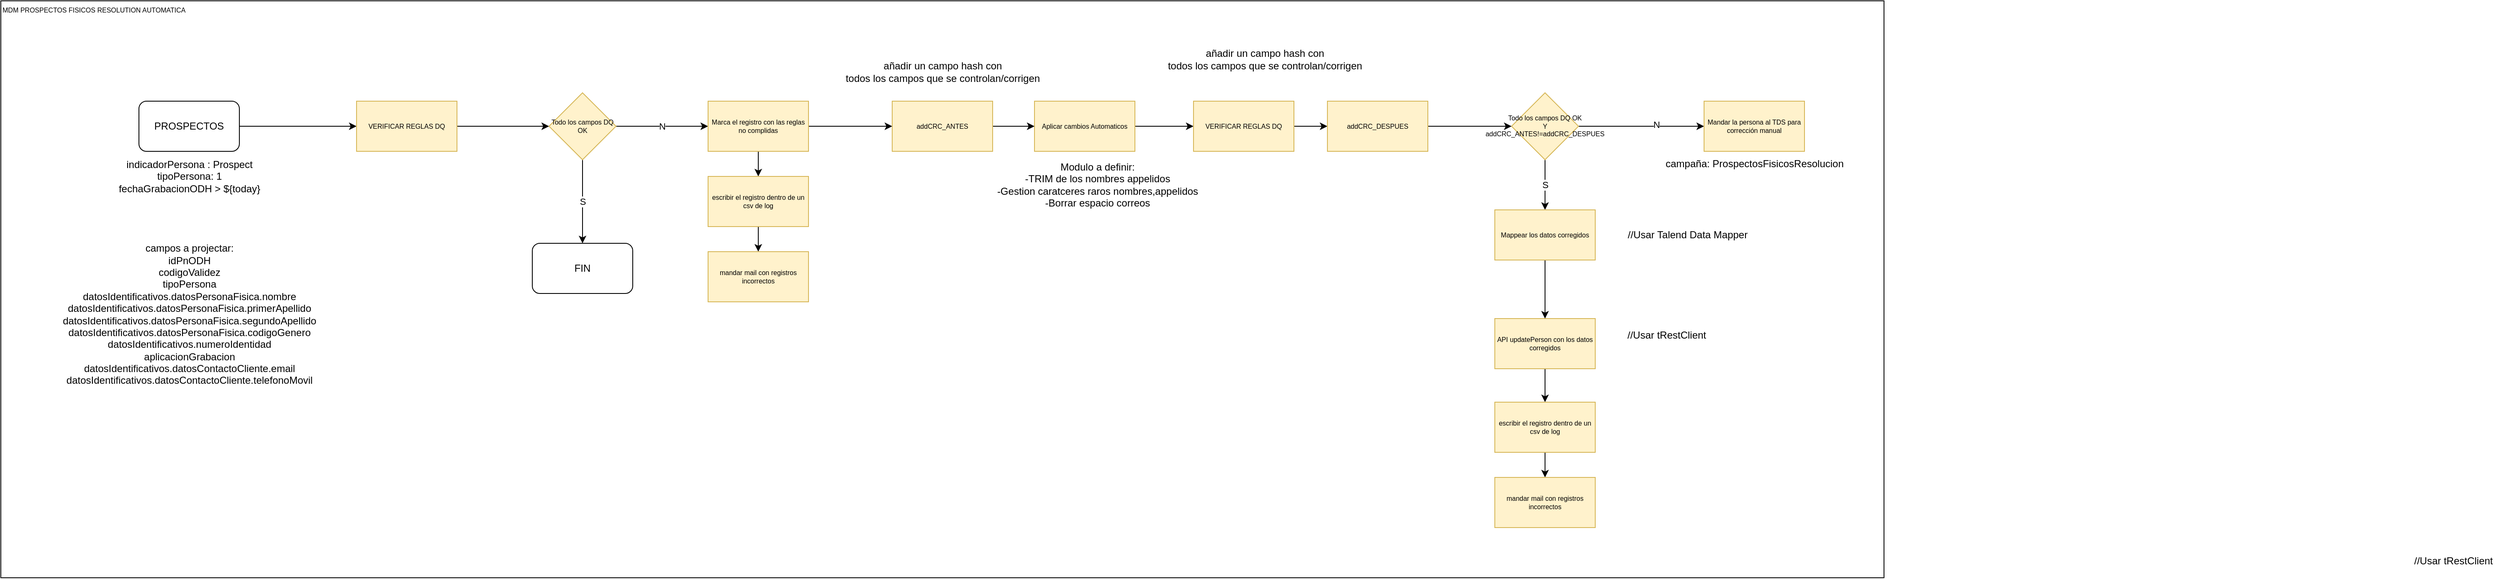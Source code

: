 <mxfile version="15.4.0" type="github" pages="8">
  <diagram id="IXSOVjMTE_YPoDqijHiB" name="PROSPECTOS_FISIC_RESOLUTION">
    <mxGraphModel dx="1609" dy="1637" grid="1" gridSize="10" guides="1" tooltips="1" connect="1" arrows="1" fold="1" page="1" pageScale="1" pageWidth="827" pageHeight="1169" math="0" shadow="0">
      <root>
        <mxCell id="N6D3VxInhKjDF4RK35B2-0" />
        <mxCell id="N6D3VxInhKjDF4RK35B2-1" parent="N6D3VxInhKjDF4RK35B2-0" />
        <mxCell id="5SXPaweV5nUDn9tTxkkN-16" value="MDM PROSPECTOS FISICOS RESOLUTION AUTOMATICA" style="rounded=0;whiteSpace=wrap;html=1;fontSize=8;align=left;verticalAlign=top;container=1;" parent="N6D3VxInhKjDF4RK35B2-1" vertex="1">
          <mxGeometry x="-615" y="-380" width="2250" height="690" as="geometry" />
        </mxCell>
        <mxCell id="Kd91Xrv85qqO7_TNA4I5-3" style="edgeStyle=orthogonalEdgeStyle;rounded=0;orthogonalLoop=1;jettySize=auto;html=1;" parent="N6D3VxInhKjDF4RK35B2-1" source="5SXPaweV5nUDn9tTxkkN-0" target="5SXPaweV5nUDn9tTxkkN-5" edge="1">
          <mxGeometry relative="1" as="geometry" />
        </mxCell>
        <mxCell id="5SXPaweV5nUDn9tTxkkN-0" value="PROSPECTOS" style="rounded=1;whiteSpace=wrap;html=1;" parent="N6D3VxInhKjDF4RK35B2-1" vertex="1">
          <mxGeometry x="-450" y="-260" width="120" height="60" as="geometry" />
        </mxCell>
        <mxCell id="Kd91Xrv85qqO7_TNA4I5-7" value="N" style="edgeStyle=orthogonalEdgeStyle;rounded=0;orthogonalLoop=1;jettySize=auto;html=1;" parent="N6D3VxInhKjDF4RK35B2-1" source="5SXPaweV5nUDn9tTxkkN-1" target="TLmeV_ma4Y9DImUPyMtI-0" edge="1">
          <mxGeometry relative="1" as="geometry" />
        </mxCell>
        <mxCell id="7bdWI7hFp1tPUaP1uvjq-3" value="S" style="edgeStyle=orthogonalEdgeStyle;rounded=0;orthogonalLoop=1;jettySize=auto;html=1;entryX=0.5;entryY=0;entryDx=0;entryDy=0;" parent="N6D3VxInhKjDF4RK35B2-1" source="5SXPaweV5nUDn9tTxkkN-1" target="7bdWI7hFp1tPUaP1uvjq-2" edge="1">
          <mxGeometry relative="1" as="geometry" />
        </mxCell>
        <mxCell id="5SXPaweV5nUDn9tTxkkN-1" value="Todo los campos DQ OK" style="rhombus;whiteSpace=wrap;html=1;fontSize=8;fillColor=#fff2cc;strokeColor=#d6b656;" parent="N6D3VxInhKjDF4RK35B2-1" vertex="1">
          <mxGeometry x="40" y="-270" width="80" height="80" as="geometry" />
        </mxCell>
        <mxCell id="Kd91Xrv85qqO7_TNA4I5-6" style="edgeStyle=orthogonalEdgeStyle;rounded=0;orthogonalLoop=1;jettySize=auto;html=1;" parent="N6D3VxInhKjDF4RK35B2-1" source="5SXPaweV5nUDn9tTxkkN-5" target="5SXPaweV5nUDn9tTxkkN-1" edge="1">
          <mxGeometry relative="1" as="geometry" />
        </mxCell>
        <mxCell id="5SXPaweV5nUDn9tTxkkN-5" value="VERIFICAR REGLAS DQ" style="rounded=0;whiteSpace=wrap;html=1;fontSize=8;fillColor=#fff2cc;strokeColor=#d6b656;" parent="N6D3VxInhKjDF4RK35B2-1" vertex="1">
          <mxGeometry x="-190" y="-260" width="120" height="60" as="geometry" />
        </mxCell>
        <mxCell id="7bdWI7hFp1tPUaP1uvjq-10" style="edgeStyle=orthogonalEdgeStyle;rounded=0;orthogonalLoop=1;jettySize=auto;html=1;" parent="N6D3VxInhKjDF4RK35B2-1" source="5SXPaweV5nUDn9tTxkkN-9" target="7bdWI7hFp1tPUaP1uvjq-5" edge="1">
          <mxGeometry relative="1" as="geometry" />
        </mxCell>
        <mxCell id="5SXPaweV5nUDn9tTxkkN-9" value="Aplicar cambios Automaticos" style="rounded=0;whiteSpace=wrap;html=1;fontSize=8;fillColor=#fff2cc;strokeColor=#d6b656;" parent="N6D3VxInhKjDF4RK35B2-1" vertex="1">
          <mxGeometry x="620" y="-260" width="120" height="60" as="geometry" />
        </mxCell>
        <mxCell id="Kd91Xrv85qqO7_TNA4I5-5" style="edgeStyle=orthogonalEdgeStyle;rounded=0;orthogonalLoop=1;jettySize=auto;html=1;entryX=0;entryY=0.5;entryDx=0;entryDy=0;" parent="N6D3VxInhKjDF4RK35B2-1" source="cPFC1PdQhsd8ZY0BR_sQ-1" target="5SXPaweV5nUDn9tTxkkN-9" edge="1">
          <mxGeometry relative="1" as="geometry" />
        </mxCell>
        <mxCell id="cPFC1PdQhsd8ZY0BR_sQ-1" value="addCRC_ANTES" style="rounded=0;whiteSpace=wrap;html=1;fontSize=8;fillColor=#fff2cc;strokeColor=#d6b656;" parent="N6D3VxInhKjDF4RK35B2-1" vertex="1">
          <mxGeometry x="450" y="-260" width="120" height="60" as="geometry" />
        </mxCell>
        <mxCell id="E5L78GECL7zKdzLJB52X-3" value="añadir un campo hash con &lt;br&gt;todos los campos que se controlan/corrigen" style="text;html=1;resizable=0;autosize=1;align=center;verticalAlign=middle;points=[];fillColor=none;strokeColor=none;rounded=0;" parent="N6D3VxInhKjDF4RK35B2-1" vertex="1">
          <mxGeometry x="385" y="-310" width="250" height="30" as="geometry" />
        </mxCell>
        <mxCell id="7bdWI7hFp1tPUaP1uvjq-2" value="FIN" style="rounded=1;whiteSpace=wrap;html=1;" parent="N6D3VxInhKjDF4RK35B2-1" vertex="1">
          <mxGeometry x="20" y="-90" width="120" height="60" as="geometry" />
        </mxCell>
        <mxCell id="7bdWI7hFp1tPUaP1uvjq-19" style="edgeStyle=orthogonalEdgeStyle;rounded=0;orthogonalLoop=1;jettySize=auto;html=1;entryX=0;entryY=0.5;entryDx=0;entryDy=0;" parent="N6D3VxInhKjDF4RK35B2-1" source="7bdWI7hFp1tPUaP1uvjq-4" target="7bdWI7hFp1tPUaP1uvjq-18" edge="1">
          <mxGeometry relative="1" as="geometry" />
        </mxCell>
        <mxCell id="3gZUd_WtBZJvI-j1wX5a-2" value="N&lt;br&gt;" style="edgeLabel;html=1;align=center;verticalAlign=middle;resizable=0;points=[];" parent="7bdWI7hFp1tPUaP1uvjq-19" vertex="1" connectable="0">
          <mxGeometry x="0.24" y="2" relative="1" as="geometry">
            <mxPoint as="offset" />
          </mxGeometry>
        </mxCell>
        <mxCell id="dBlUjTMuX_Pjru3MjkzY-1" value="S" style="edgeStyle=orthogonalEdgeStyle;rounded=0;orthogonalLoop=1;jettySize=auto;html=1;" parent="N6D3VxInhKjDF4RK35B2-1" source="7bdWI7hFp1tPUaP1uvjq-4" target="dBlUjTMuX_Pjru3MjkzY-0" edge="1">
          <mxGeometry relative="1" as="geometry" />
        </mxCell>
        <mxCell id="7bdWI7hFp1tPUaP1uvjq-4" value="Todo los campos DQ OK&lt;br&gt;Y&lt;br&gt;addCRC_ANTES!=addCRC_DESPUES" style="rhombus;whiteSpace=wrap;html=1;fontSize=8;fillColor=#fff2cc;strokeColor=#d6b656;" parent="N6D3VxInhKjDF4RK35B2-1" vertex="1">
          <mxGeometry x="1190" y="-270" width="80" height="80" as="geometry" />
        </mxCell>
        <mxCell id="7bdWI7hFp1tPUaP1uvjq-11" style="edgeStyle=orthogonalEdgeStyle;rounded=0;orthogonalLoop=1;jettySize=auto;html=1;entryX=0;entryY=0.5;entryDx=0;entryDy=0;" parent="N6D3VxInhKjDF4RK35B2-1" source="7bdWI7hFp1tPUaP1uvjq-5" target="7bdWI7hFp1tPUaP1uvjq-7" edge="1">
          <mxGeometry relative="1" as="geometry" />
        </mxCell>
        <mxCell id="7bdWI7hFp1tPUaP1uvjq-5" value="VERIFICAR REGLAS DQ" style="rounded=0;whiteSpace=wrap;html=1;fontSize=8;fillColor=#fff2cc;strokeColor=#d6b656;" parent="N6D3VxInhKjDF4RK35B2-1" vertex="1">
          <mxGeometry x="810" y="-260" width="120" height="60" as="geometry" />
        </mxCell>
        <mxCell id="7bdWI7hFp1tPUaP1uvjq-12" style="edgeStyle=orthogonalEdgeStyle;rounded=0;orthogonalLoop=1;jettySize=auto;html=1;entryX=0;entryY=0.5;entryDx=0;entryDy=0;" parent="N6D3VxInhKjDF4RK35B2-1" source="7bdWI7hFp1tPUaP1uvjq-7" target="7bdWI7hFp1tPUaP1uvjq-4" edge="1">
          <mxGeometry relative="1" as="geometry" />
        </mxCell>
        <mxCell id="7bdWI7hFp1tPUaP1uvjq-7" value="addCRC_DESPUES" style="rounded=0;whiteSpace=wrap;html=1;fontSize=8;fillColor=#fff2cc;strokeColor=#d6b656;" parent="N6D3VxInhKjDF4RK35B2-1" vertex="1">
          <mxGeometry x="970" y="-260" width="120" height="60" as="geometry" />
        </mxCell>
        <mxCell id="TLmeV_ma4Y9DImUPyMtI-12" style="edgeStyle=orthogonalEdgeStyle;rounded=0;orthogonalLoop=1;jettySize=auto;html=1;entryX=0.5;entryY=0;entryDx=0;entryDy=0;" parent="N6D3VxInhKjDF4RK35B2-1" source="7bdWI7hFp1tPUaP1uvjq-16" target="TLmeV_ma4Y9DImUPyMtI-10" edge="1">
          <mxGeometry relative="1" as="geometry" />
        </mxCell>
        <mxCell id="7bdWI7hFp1tPUaP1uvjq-16" value="API updatePerson con los datos corregidos" style="rounded=0;whiteSpace=wrap;html=1;fontSize=8;fillColor=#fff2cc;strokeColor=#d6b656;" parent="N6D3VxInhKjDF4RK35B2-1" vertex="1">
          <mxGeometry x="1170" width="120" height="60" as="geometry" />
        </mxCell>
        <mxCell id="7bdWI7hFp1tPUaP1uvjq-18" value="Mandar la persona al TDS para corrección manual" style="rounded=0;whiteSpace=wrap;html=1;fontSize=8;fillColor=#fff2cc;strokeColor=#d6b656;" parent="N6D3VxInhKjDF4RK35B2-1" vertex="1">
          <mxGeometry x="1420" y="-260" width="120" height="60" as="geometry" />
        </mxCell>
        <mxCell id="7bdWI7hFp1tPUaP1uvjq-20" style="edgeStyle=orthogonalEdgeStyle;rounded=0;orthogonalLoop=1;jettySize=auto;html=1;exitX=0.5;exitY=1;exitDx=0;exitDy=0;" parent="N6D3VxInhKjDF4RK35B2-1" source="7bdWI7hFp1tPUaP1uvjq-18" target="7bdWI7hFp1tPUaP1uvjq-18" edge="1">
          <mxGeometry relative="1" as="geometry" />
        </mxCell>
        <mxCell id="7bdWI7hFp1tPUaP1uvjq-21" value="campos a projectar:&lt;br&gt;idPnODH&lt;br&gt;codigoValidez&lt;br&gt;tipoPersona&lt;br&gt;datosIdentificativos.datosPersonaFisica.nombre&lt;br&gt;datosIdentificativos.datosPersonaFisica.primerApellido&lt;br&gt;datosIdentificativos.datosPersonaFisica.segundoApellido&lt;br&gt;datosIdentificativos.datosPersonaFisica.codigoGenero&lt;br&gt;datosIdentificativos.numeroIdentidad&lt;br&gt;aplicacionGrabacion&lt;br&gt;datosIdentificativos.datosContactoCliente.email&lt;br&gt;datosIdentificativos.datosContactoCliente.telefonoMovil&lt;br&gt;" style="text;html=1;resizable=0;autosize=1;align=center;verticalAlign=middle;points=[];fillColor=none;strokeColor=none;rounded=0;" parent="N6D3VxInhKjDF4RK35B2-1" vertex="1">
          <mxGeometry x="-550" y="-90" width="320" height="170" as="geometry" />
        </mxCell>
        <mxCell id="3gZUd_WtBZJvI-j1wX5a-0" value="añadir un campo hash con &lt;br&gt;todos los campos que se controlan/corrigen" style="text;html=1;resizable=0;autosize=1;align=center;verticalAlign=middle;points=[];fillColor=none;strokeColor=none;rounded=0;" parent="N6D3VxInhKjDF4RK35B2-1" vertex="1">
          <mxGeometry x="770" y="-325" width="250" height="30" as="geometry" />
        </mxCell>
        <mxCell id="dBlUjTMuX_Pjru3MjkzY-2" style="edgeStyle=orthogonalEdgeStyle;rounded=0;orthogonalLoop=1;jettySize=auto;html=1;" parent="N6D3VxInhKjDF4RK35B2-1" source="dBlUjTMuX_Pjru3MjkzY-0" target="7bdWI7hFp1tPUaP1uvjq-16" edge="1">
          <mxGeometry relative="1" as="geometry" />
        </mxCell>
        <mxCell id="dBlUjTMuX_Pjru3MjkzY-0" value="Mappear los datos corregidos" style="rounded=0;whiteSpace=wrap;html=1;fontSize=8;fillColor=#fff2cc;strokeColor=#d6b656;" parent="N6D3VxInhKjDF4RK35B2-1" vertex="1">
          <mxGeometry x="1170" y="-130" width="120" height="60" as="geometry" />
        </mxCell>
        <mxCell id="dBlUjTMuX_Pjru3MjkzY-4" value="//Usar Talend Data Mapper" style="text;html=1;resizable=0;autosize=1;align=center;verticalAlign=middle;points=[];fillColor=none;strokeColor=none;rounded=0;" parent="N6D3VxInhKjDF4RK35B2-1" vertex="1">
          <mxGeometry x="1320" y="-110" width="160" height="20" as="geometry" />
        </mxCell>
        <mxCell id="dBlUjTMuX_Pjru3MjkzY-5" value="//Usar tRestClient" style="text;html=1;resizable=0;autosize=1;align=center;verticalAlign=middle;points=[];fillColor=none;strokeColor=none;rounded=0;" parent="N6D3VxInhKjDF4RK35B2-1" vertex="1">
          <mxGeometry x="1320" y="10" width="110" height="20" as="geometry" />
        </mxCell>
        <mxCell id="ExUmL3hqJjcXv1aCyWFo-0" value="indicadorPersona&amp;nbsp;: Prospect&lt;br&gt;tipoPersona: 1&lt;br&gt;fechaGrabacionODH &amp;gt; ${today}" style="text;html=1;resizable=0;autosize=1;align=center;verticalAlign=middle;points=[];fillColor=none;strokeColor=none;rounded=0;" parent="N6D3VxInhKjDF4RK35B2-1" vertex="1">
          <mxGeometry x="-480" y="-195" width="180" height="50" as="geometry" />
        </mxCell>
        <mxCell id="L0ZA2nJTBuuxzZAEMN4r-0" value="campaña: ProspectosFisicosResolucion" style="text;html=1;resizable=0;autosize=1;align=center;verticalAlign=middle;points=[];fillColor=none;strokeColor=none;rounded=0;" parent="N6D3VxInhKjDF4RK35B2-1" vertex="1">
          <mxGeometry x="1365" y="-195" width="230" height="20" as="geometry" />
        </mxCell>
        <mxCell id="TLmeV_ma4Y9DImUPyMtI-1" style="edgeStyle=orthogonalEdgeStyle;rounded=0;orthogonalLoop=1;jettySize=auto;html=1;entryX=0;entryY=0.5;entryDx=0;entryDy=0;" parent="N6D3VxInhKjDF4RK35B2-1" source="TLmeV_ma4Y9DImUPyMtI-0" target="cPFC1PdQhsd8ZY0BR_sQ-1" edge="1">
          <mxGeometry relative="1" as="geometry" />
        </mxCell>
        <mxCell id="TLmeV_ma4Y9DImUPyMtI-3" style="edgeStyle=orthogonalEdgeStyle;rounded=0;orthogonalLoop=1;jettySize=auto;html=1;entryX=0.5;entryY=0;entryDx=0;entryDy=0;" parent="N6D3VxInhKjDF4RK35B2-1" source="TLmeV_ma4Y9DImUPyMtI-0" target="TLmeV_ma4Y9DImUPyMtI-2" edge="1">
          <mxGeometry relative="1" as="geometry" />
        </mxCell>
        <mxCell id="TLmeV_ma4Y9DImUPyMtI-0" value="Marca el registro con las reglas no complidas" style="rounded=0;whiteSpace=wrap;html=1;fontSize=8;fillColor=#fff2cc;strokeColor=#d6b656;" parent="N6D3VxInhKjDF4RK35B2-1" vertex="1">
          <mxGeometry x="230" y="-260" width="120" height="60" as="geometry" />
        </mxCell>
        <mxCell id="TLmeV_ma4Y9DImUPyMtI-5" style="edgeStyle=orthogonalEdgeStyle;rounded=0;orthogonalLoop=1;jettySize=auto;html=1;entryX=0.5;entryY=0;entryDx=0;entryDy=0;" parent="N6D3VxInhKjDF4RK35B2-1" source="TLmeV_ma4Y9DImUPyMtI-2" target="TLmeV_ma4Y9DImUPyMtI-4" edge="1">
          <mxGeometry relative="1" as="geometry" />
        </mxCell>
        <mxCell id="TLmeV_ma4Y9DImUPyMtI-2" value="escribir el registro dentro de un csv de log" style="rounded=0;whiteSpace=wrap;html=1;fontSize=8;fillColor=#fff2cc;strokeColor=#d6b656;" parent="N6D3VxInhKjDF4RK35B2-1" vertex="1">
          <mxGeometry x="230" y="-170" width="120" height="60" as="geometry" />
        </mxCell>
        <mxCell id="TLmeV_ma4Y9DImUPyMtI-4" value="mandar mail con registros incorrectos" style="rounded=0;whiteSpace=wrap;html=1;fontSize=8;fillColor=#fff2cc;strokeColor=#d6b656;" parent="N6D3VxInhKjDF4RK35B2-1" vertex="1">
          <mxGeometry x="230" y="-80" width="120" height="60" as="geometry" />
        </mxCell>
        <mxCell id="TLmeV_ma4Y9DImUPyMtI-6" value="Modulo a definir:&lt;br&gt;-TRIM de los nombres appelidos&lt;br&gt;-Gestion caratceres raros nombres,appelidos&lt;br&gt;-Borrar espacio correos" style="text;html=1;resizable=0;autosize=1;align=center;verticalAlign=middle;points=[];fillColor=none;strokeColor=none;rounded=0;" parent="N6D3VxInhKjDF4RK35B2-1" vertex="1">
          <mxGeometry x="565" y="-190" width="260" height="60" as="geometry" />
        </mxCell>
        <mxCell id="TLmeV_ma4Y9DImUPyMtI-9" value="//Usar tRestClient" style="text;html=1;resizable=0;autosize=1;align=center;verticalAlign=middle;points=[];fillColor=none;strokeColor=none;rounded=0;" parent="N6D3VxInhKjDF4RK35B2-1" vertex="1">
          <mxGeometry x="2260" y="280" width="110" height="20" as="geometry" />
        </mxCell>
        <mxCell id="TLmeV_ma4Y9DImUPyMtI-13" value="" style="edgeStyle=orthogonalEdgeStyle;rounded=0;orthogonalLoop=1;jettySize=auto;html=1;" parent="N6D3VxInhKjDF4RK35B2-1" source="TLmeV_ma4Y9DImUPyMtI-10" target="TLmeV_ma4Y9DImUPyMtI-11" edge="1">
          <mxGeometry relative="1" as="geometry" />
        </mxCell>
        <mxCell id="TLmeV_ma4Y9DImUPyMtI-10" value="escribir el registro dentro de un csv de log" style="rounded=0;whiteSpace=wrap;html=1;fontSize=8;fillColor=#fff2cc;strokeColor=#d6b656;" parent="N6D3VxInhKjDF4RK35B2-1" vertex="1">
          <mxGeometry x="1170" y="100" width="120" height="60" as="geometry" />
        </mxCell>
        <mxCell id="TLmeV_ma4Y9DImUPyMtI-11" value="mandar mail con registros incorrectos" style="rounded=0;whiteSpace=wrap;html=1;fontSize=8;fillColor=#fff2cc;strokeColor=#d6b656;" parent="N6D3VxInhKjDF4RK35B2-1" vertex="1">
          <mxGeometry x="1170" y="190" width="120" height="60" as="geometry" />
        </mxCell>
      </root>
    </mxGraphModel>
  </diagram>
  <diagram name="PROSPECTOS_FISI_TDS" id="ve3646cwLgJ-G7JB5UM8">
    <mxGraphModel dx="1479" dy="390" grid="1" gridSize="10" guides="1" tooltips="1" connect="1" arrows="1" fold="1" page="1" pageScale="1" pageWidth="827" pageHeight="1169" math="0" shadow="0">
      <root>
        <mxCell id="N1js7GjPFlSz3GQYltMg-0" />
        <mxCell id="N1js7GjPFlSz3GQYltMg-1" parent="N1js7GjPFlSz3GQYltMg-0" />
        <mxCell id="N1js7GjPFlSz3GQYltMg-30" value="MDM PROSPECTOS FISICOS RESOLUTION MANUAL" style="rounded=0;whiteSpace=wrap;html=1;fontSize=8;align=left;verticalAlign=top;" vertex="1" parent="N1js7GjPFlSz3GQYltMg-1">
          <mxGeometry x="-560" y="460" width="880" height="230" as="geometry" />
        </mxCell>
        <mxCell id="N1js7GjPFlSz3GQYltMg-31" style="edgeStyle=orthogonalEdgeStyle;rounded=0;orthogonalLoop=1;jettySize=auto;html=1;entryX=0;entryY=0.5;entryDx=0;entryDy=0;" edge="1" parent="N1js7GjPFlSz3GQYltMg-1" source="N1js7GjPFlSz3GQYltMg-32" target="N1js7GjPFlSz3GQYltMg-36">
          <mxGeometry relative="1" as="geometry" />
        </mxCell>
        <mxCell id="N1js7GjPFlSz3GQYltMg-32" value="Recuperar las personas corregidas manualemente desde TDS" style="rounded=0;whiteSpace=wrap;html=1;fontSize=8;fillColor=#fff2cc;strokeColor=#d6b656;" vertex="1" parent="N1js7GjPFlSz3GQYltMg-1">
          <mxGeometry x="-550" y="540" width="120" height="60" as="geometry" />
        </mxCell>
        <mxCell id="N1js7GjPFlSz3GQYltMg-33" style="edgeStyle=orthogonalEdgeStyle;rounded=0;orthogonalLoop=1;jettySize=auto;html=1;entryX=0;entryY=0.5;entryDx=0;entryDy=0;" edge="1" parent="N1js7GjPFlSz3GQYltMg-1" source="N1js7GjPFlSz3GQYltMg-34" target="N1js7GjPFlSz3GQYltMg-57">
          <mxGeometry relative="1" as="geometry" />
        </mxCell>
        <mxCell id="N1js7GjPFlSz3GQYltMg-34" value="API updatePerson con los datos corregidos" style="rounded=0;whiteSpace=wrap;html=1;fontSize=8;fillColor=#fff2cc;strokeColor=#d6b656;" vertex="1" parent="N1js7GjPFlSz3GQYltMg-1">
          <mxGeometry x="-180" y="540" width="120" height="60" as="geometry" />
        </mxCell>
        <mxCell id="N1js7GjPFlSz3GQYltMg-35" style="edgeStyle=orthogonalEdgeStyle;rounded=0;orthogonalLoop=1;jettySize=auto;html=1;" edge="1" parent="N1js7GjPFlSz3GQYltMg-1" source="N1js7GjPFlSz3GQYltMg-36" target="N1js7GjPFlSz3GQYltMg-34">
          <mxGeometry relative="1" as="geometry" />
        </mxCell>
        <mxCell id="N1js7GjPFlSz3GQYltMg-36" value="Mappear los datos corregidos" style="rounded=0;whiteSpace=wrap;html=1;fontSize=8;fillColor=#fff2cc;strokeColor=#d6b656;" vertex="1" parent="N1js7GjPFlSz3GQYltMg-1">
          <mxGeometry x="-365" y="540" width="120" height="60" as="geometry" />
        </mxCell>
        <mxCell id="N1js7GjPFlSz3GQYltMg-41" value="//Usar Talend Data Mapper" style="text;html=1;resizable=0;autosize=1;align=center;verticalAlign=middle;points=[];fillColor=none;strokeColor=none;rounded=0;" vertex="1" parent="N1js7GjPFlSz3GQYltMg-1">
          <mxGeometry x="-385" y="610" width="160" height="20" as="geometry" />
        </mxCell>
        <mxCell id="N1js7GjPFlSz3GQYltMg-42" value="//Usar tRestClient" style="text;html=1;resizable=0;autosize=1;align=center;verticalAlign=middle;points=[];fillColor=none;strokeColor=none;rounded=0;" vertex="1" parent="N1js7GjPFlSz3GQYltMg-1">
          <mxGeometry x="-170" y="610" width="110" height="20" as="geometry" />
        </mxCell>
        <mxCell id="N1js7GjPFlSz3GQYltMg-56" style="edgeStyle=orthogonalEdgeStyle;rounded=0;orthogonalLoop=1;jettySize=auto;html=1;" edge="1" parent="N1js7GjPFlSz3GQYltMg-1" source="N1js7GjPFlSz3GQYltMg-57" target="N1js7GjPFlSz3GQYltMg-58">
          <mxGeometry relative="1" as="geometry" />
        </mxCell>
        <mxCell id="N1js7GjPFlSz3GQYltMg-57" value="escribir el registro dentro de un csv de log" style="rounded=0;whiteSpace=wrap;html=1;fontSize=8;fillColor=#fff2cc;strokeColor=#d6b656;" vertex="1" parent="N1js7GjPFlSz3GQYltMg-1">
          <mxGeometry y="540" width="120" height="60" as="geometry" />
        </mxCell>
        <mxCell id="N1js7GjPFlSz3GQYltMg-58" value="mandar mail con registros incorrectos" style="rounded=0;whiteSpace=wrap;html=1;fontSize=8;fillColor=#fff2cc;strokeColor=#d6b656;" vertex="1" parent="N1js7GjPFlSz3GQYltMg-1">
          <mxGeometry x="180" y="540" width="120" height="60" as="geometry" />
        </mxCell>
      </root>
    </mxGraphModel>
  </diagram>
  <diagram name="PROSPECTOS_JURI_TDS" id="cYGkYtqFn1LNc78R7vZa">
    <mxGraphModel dx="2782" dy="1170" grid="1" gridSize="10" guides="1" tooltips="1" connect="1" arrows="1" fold="1" page="1" pageScale="1" pageWidth="827" pageHeight="1169" math="0" shadow="0">
      <root>
        <mxCell id="VUJ5IWcDbbOhPyDVqRPQ-0" />
        <mxCell id="VUJ5IWcDbbOhPyDVqRPQ-1" parent="VUJ5IWcDbbOhPyDVqRPQ-0" />
        <mxCell id="VUJ5IWcDbbOhPyDVqRPQ-29" value="MDM PROSPECTOS FISICOS RESOLUTION MANUAL" style="rounded=0;whiteSpace=wrap;html=1;fontSize=8;align=left;verticalAlign=top;" vertex="1" parent="VUJ5IWcDbbOhPyDVqRPQ-1">
          <mxGeometry x="-560" y="460" width="880" height="230" as="geometry" />
        </mxCell>
        <mxCell id="VUJ5IWcDbbOhPyDVqRPQ-30" style="edgeStyle=orthogonalEdgeStyle;rounded=0;orthogonalLoop=1;jettySize=auto;html=1;entryX=0;entryY=0.5;entryDx=0;entryDy=0;" edge="1" parent="VUJ5IWcDbbOhPyDVqRPQ-1" source="VUJ5IWcDbbOhPyDVqRPQ-31" target="VUJ5IWcDbbOhPyDVqRPQ-35">
          <mxGeometry relative="1" as="geometry" />
        </mxCell>
        <mxCell id="VUJ5IWcDbbOhPyDVqRPQ-31" value="Recuperar las personas corregidas manualemente desde TDS" style="rounded=0;whiteSpace=wrap;html=1;fontSize=8;fillColor=#fff2cc;strokeColor=#d6b656;" vertex="1" parent="VUJ5IWcDbbOhPyDVqRPQ-1">
          <mxGeometry x="-550" y="540" width="120" height="60" as="geometry" />
        </mxCell>
        <mxCell id="VUJ5IWcDbbOhPyDVqRPQ-32" style="edgeStyle=orthogonalEdgeStyle;rounded=0;orthogonalLoop=1;jettySize=auto;html=1;entryX=0;entryY=0.5;entryDx=0;entryDy=0;" edge="1" parent="VUJ5IWcDbbOhPyDVqRPQ-1" source="VUJ5IWcDbbOhPyDVqRPQ-33" target="VUJ5IWcDbbOhPyDVqRPQ-56">
          <mxGeometry relative="1" as="geometry" />
        </mxCell>
        <mxCell id="VUJ5IWcDbbOhPyDVqRPQ-33" value="API updatePerson con los datos corregidos" style="rounded=0;whiteSpace=wrap;html=1;fontSize=8;fillColor=#fff2cc;strokeColor=#d6b656;" vertex="1" parent="VUJ5IWcDbbOhPyDVqRPQ-1">
          <mxGeometry x="-180" y="540" width="120" height="60" as="geometry" />
        </mxCell>
        <mxCell id="VUJ5IWcDbbOhPyDVqRPQ-34" style="edgeStyle=orthogonalEdgeStyle;rounded=0;orthogonalLoop=1;jettySize=auto;html=1;" edge="1" parent="VUJ5IWcDbbOhPyDVqRPQ-1" source="VUJ5IWcDbbOhPyDVqRPQ-35" target="VUJ5IWcDbbOhPyDVqRPQ-33">
          <mxGeometry relative="1" as="geometry" />
        </mxCell>
        <mxCell id="VUJ5IWcDbbOhPyDVqRPQ-35" value="Mappear los datos corregidos" style="rounded=0;whiteSpace=wrap;html=1;fontSize=8;fillColor=#fff2cc;strokeColor=#d6b656;" vertex="1" parent="VUJ5IWcDbbOhPyDVqRPQ-1">
          <mxGeometry x="-365" y="540" width="120" height="60" as="geometry" />
        </mxCell>
        <mxCell id="VUJ5IWcDbbOhPyDVqRPQ-40" value="//Usar Talend Data Mapper" style="text;html=1;resizable=0;autosize=1;align=center;verticalAlign=middle;points=[];fillColor=none;strokeColor=none;rounded=0;" vertex="1" parent="VUJ5IWcDbbOhPyDVqRPQ-1">
          <mxGeometry x="-385" y="610" width="160" height="20" as="geometry" />
        </mxCell>
        <mxCell id="VUJ5IWcDbbOhPyDVqRPQ-41" value="//Usar tRestClient" style="text;html=1;resizable=0;autosize=1;align=center;verticalAlign=middle;points=[];fillColor=none;strokeColor=none;rounded=0;" vertex="1" parent="VUJ5IWcDbbOhPyDVqRPQ-1">
          <mxGeometry x="-170" y="610" width="110" height="20" as="geometry" />
        </mxCell>
        <mxCell id="VUJ5IWcDbbOhPyDVqRPQ-55" style="edgeStyle=orthogonalEdgeStyle;rounded=0;orthogonalLoop=1;jettySize=auto;html=1;" edge="1" parent="VUJ5IWcDbbOhPyDVqRPQ-1" source="VUJ5IWcDbbOhPyDVqRPQ-56" target="VUJ5IWcDbbOhPyDVqRPQ-57">
          <mxGeometry relative="1" as="geometry" />
        </mxCell>
        <mxCell id="VUJ5IWcDbbOhPyDVqRPQ-56" value="escribir el registro dentro de un csv de log" style="rounded=0;whiteSpace=wrap;html=1;fontSize=8;fillColor=#fff2cc;strokeColor=#d6b656;" vertex="1" parent="VUJ5IWcDbbOhPyDVqRPQ-1">
          <mxGeometry y="540" width="120" height="60" as="geometry" />
        </mxCell>
        <mxCell id="VUJ5IWcDbbOhPyDVqRPQ-57" value="mandar mail con registros incorrectos" style="rounded=0;whiteSpace=wrap;html=1;fontSize=8;fillColor=#fff2cc;strokeColor=#d6b656;" vertex="1" parent="VUJ5IWcDbbOhPyDVqRPQ-1">
          <mxGeometry x="180" y="540" width="120" height="60" as="geometry" />
        </mxCell>
      </root>
    </mxGraphModel>
  </diagram>
  <diagram name="PROSPECTOS_JURI_RESOLUTION" id="Qvk3QzEDkyTniveMLD3s">
    <mxGraphModel dx="1609" dy="1637" grid="1" gridSize="10" guides="1" tooltips="1" connect="1" arrows="1" fold="1" page="1" pageScale="1" pageWidth="827" pageHeight="1169" math="0" shadow="0">
      <root>
        <mxCell id="H3CtW9GNOkeXhSwJ5KN_-0" />
        <mxCell id="H3CtW9GNOkeXhSwJ5KN_-1" parent="H3CtW9GNOkeXhSwJ5KN_-0" />
        <mxCell id="H3CtW9GNOkeXhSwJ5KN_-2" value="MDM PROSPECTOS JURIDICOS RESOLUTION AUTOMATICA" style="rounded=0;whiteSpace=wrap;html=1;fontSize=8;align=left;verticalAlign=top;container=1;" parent="H3CtW9GNOkeXhSwJ5KN_-1" vertex="1">
          <mxGeometry x="-615" y="-380" width="2250" height="690" as="geometry" />
        </mxCell>
        <mxCell id="H3CtW9GNOkeXhSwJ5KN_-3" style="edgeStyle=orthogonalEdgeStyle;rounded=0;orthogonalLoop=1;jettySize=auto;html=1;" parent="H3CtW9GNOkeXhSwJ5KN_-1" source="H3CtW9GNOkeXhSwJ5KN_-4" target="H3CtW9GNOkeXhSwJ5KN_-9" edge="1">
          <mxGeometry relative="1" as="geometry" />
        </mxCell>
        <mxCell id="H3CtW9GNOkeXhSwJ5KN_-4" value="PROSPECTOS" style="rounded=1;whiteSpace=wrap;html=1;" parent="H3CtW9GNOkeXhSwJ5KN_-1" vertex="1">
          <mxGeometry x="-450" y="-260" width="120" height="60" as="geometry" />
        </mxCell>
        <mxCell id="H3CtW9GNOkeXhSwJ5KN_-5" value="N" style="edgeStyle=orthogonalEdgeStyle;rounded=0;orthogonalLoop=1;jettySize=auto;html=1;" parent="H3CtW9GNOkeXhSwJ5KN_-1" source="H3CtW9GNOkeXhSwJ5KN_-7" target="H3CtW9GNOkeXhSwJ5KN_-47" edge="1">
          <mxGeometry relative="1" as="geometry" />
        </mxCell>
        <mxCell id="H3CtW9GNOkeXhSwJ5KN_-6" value="S" style="edgeStyle=orthogonalEdgeStyle;rounded=0;orthogonalLoop=1;jettySize=auto;html=1;entryX=0.5;entryY=0;entryDx=0;entryDy=0;" parent="H3CtW9GNOkeXhSwJ5KN_-1" source="H3CtW9GNOkeXhSwJ5KN_-7" target="H3CtW9GNOkeXhSwJ5KN_-15" edge="1">
          <mxGeometry relative="1" as="geometry" />
        </mxCell>
        <mxCell id="H3CtW9GNOkeXhSwJ5KN_-7" value="Todo los campos DQ OK" style="rhombus;whiteSpace=wrap;html=1;fontSize=8;fillColor=#fff2cc;strokeColor=#d6b656;" parent="H3CtW9GNOkeXhSwJ5KN_-1" vertex="1">
          <mxGeometry x="40" y="-270" width="80" height="80" as="geometry" />
        </mxCell>
        <mxCell id="H3CtW9GNOkeXhSwJ5KN_-8" style="edgeStyle=orthogonalEdgeStyle;rounded=0;orthogonalLoop=1;jettySize=auto;html=1;" parent="H3CtW9GNOkeXhSwJ5KN_-1" source="H3CtW9GNOkeXhSwJ5KN_-9" target="H3CtW9GNOkeXhSwJ5KN_-7" edge="1">
          <mxGeometry relative="1" as="geometry" />
        </mxCell>
        <mxCell id="H3CtW9GNOkeXhSwJ5KN_-9" value="VERIFICAR REGLAS DQ" style="rounded=0;whiteSpace=wrap;html=1;fontSize=8;fillColor=#fff2cc;strokeColor=#d6b656;" parent="H3CtW9GNOkeXhSwJ5KN_-1" vertex="1">
          <mxGeometry x="-190" y="-260" width="120" height="60" as="geometry" />
        </mxCell>
        <mxCell id="H3CtW9GNOkeXhSwJ5KN_-10" style="edgeStyle=orthogonalEdgeStyle;rounded=0;orthogonalLoop=1;jettySize=auto;html=1;" parent="H3CtW9GNOkeXhSwJ5KN_-1" source="H3CtW9GNOkeXhSwJ5KN_-11" target="H3CtW9GNOkeXhSwJ5KN_-21" edge="1">
          <mxGeometry relative="1" as="geometry" />
        </mxCell>
        <mxCell id="H3CtW9GNOkeXhSwJ5KN_-11" value="Aplicar cambios Automaticos" style="rounded=0;whiteSpace=wrap;html=1;fontSize=8;fillColor=#fff2cc;strokeColor=#d6b656;" parent="H3CtW9GNOkeXhSwJ5KN_-1" vertex="1">
          <mxGeometry x="620" y="-260" width="120" height="60" as="geometry" />
        </mxCell>
        <mxCell id="H3CtW9GNOkeXhSwJ5KN_-12" style="edgeStyle=orthogonalEdgeStyle;rounded=0;orthogonalLoop=1;jettySize=auto;html=1;entryX=0;entryY=0.5;entryDx=0;entryDy=0;" parent="H3CtW9GNOkeXhSwJ5KN_-1" source="H3CtW9GNOkeXhSwJ5KN_-13" target="H3CtW9GNOkeXhSwJ5KN_-11" edge="1">
          <mxGeometry relative="1" as="geometry" />
        </mxCell>
        <mxCell id="H3CtW9GNOkeXhSwJ5KN_-13" value="addCRC_ANTES" style="rounded=0;whiteSpace=wrap;html=1;fontSize=8;fillColor=#fff2cc;strokeColor=#d6b656;" parent="H3CtW9GNOkeXhSwJ5KN_-1" vertex="1">
          <mxGeometry x="450" y="-260" width="120" height="60" as="geometry" />
        </mxCell>
        <mxCell id="H3CtW9GNOkeXhSwJ5KN_-14" value="añadir un campo hash con &lt;br&gt;todos los campos que se controlan/corrigen" style="text;html=1;resizable=0;autosize=1;align=center;verticalAlign=middle;points=[];fillColor=none;strokeColor=none;rounded=0;" parent="H3CtW9GNOkeXhSwJ5KN_-1" vertex="1">
          <mxGeometry x="385" y="-310" width="250" height="30" as="geometry" />
        </mxCell>
        <mxCell id="H3CtW9GNOkeXhSwJ5KN_-15" value="FIN" style="rounded=1;whiteSpace=wrap;html=1;" parent="H3CtW9GNOkeXhSwJ5KN_-1" vertex="1">
          <mxGeometry x="20" y="-90" width="120" height="60" as="geometry" />
        </mxCell>
        <mxCell id="H3CtW9GNOkeXhSwJ5KN_-16" style="edgeStyle=orthogonalEdgeStyle;rounded=0;orthogonalLoop=1;jettySize=auto;html=1;entryX=0;entryY=0.5;entryDx=0;entryDy=0;" parent="H3CtW9GNOkeXhSwJ5KN_-1" source="H3CtW9GNOkeXhSwJ5KN_-19" target="H3CtW9GNOkeXhSwJ5KN_-26" edge="1">
          <mxGeometry relative="1" as="geometry" />
        </mxCell>
        <mxCell id="H3CtW9GNOkeXhSwJ5KN_-17" value="N&lt;br&gt;" style="edgeLabel;html=1;align=center;verticalAlign=middle;resizable=0;points=[];" parent="H3CtW9GNOkeXhSwJ5KN_-16" vertex="1" connectable="0">
          <mxGeometry x="0.24" y="2" relative="1" as="geometry">
            <mxPoint as="offset" />
          </mxGeometry>
        </mxCell>
        <mxCell id="H3CtW9GNOkeXhSwJ5KN_-18" value="S" style="edgeStyle=orthogonalEdgeStyle;rounded=0;orthogonalLoop=1;jettySize=auto;html=1;" parent="H3CtW9GNOkeXhSwJ5KN_-1" source="H3CtW9GNOkeXhSwJ5KN_-19" target="H3CtW9GNOkeXhSwJ5KN_-38" edge="1">
          <mxGeometry relative="1" as="geometry" />
        </mxCell>
        <mxCell id="H3CtW9GNOkeXhSwJ5KN_-19" value="Todo los campos DQ OK&lt;br&gt;Y&lt;br&gt;addCRC_ANTES!=addCRC_DESPUES" style="rhombus;whiteSpace=wrap;html=1;fontSize=8;fillColor=#fff2cc;strokeColor=#d6b656;" parent="H3CtW9GNOkeXhSwJ5KN_-1" vertex="1">
          <mxGeometry x="1190" y="-270" width="80" height="80" as="geometry" />
        </mxCell>
        <mxCell id="H3CtW9GNOkeXhSwJ5KN_-20" style="edgeStyle=orthogonalEdgeStyle;rounded=0;orthogonalLoop=1;jettySize=auto;html=1;entryX=0;entryY=0.5;entryDx=0;entryDy=0;" parent="H3CtW9GNOkeXhSwJ5KN_-1" source="H3CtW9GNOkeXhSwJ5KN_-21" target="H3CtW9GNOkeXhSwJ5KN_-23" edge="1">
          <mxGeometry relative="1" as="geometry" />
        </mxCell>
        <mxCell id="H3CtW9GNOkeXhSwJ5KN_-21" value="VERIFICAR REGLAS DQ" style="rounded=0;whiteSpace=wrap;html=1;fontSize=8;fillColor=#fff2cc;strokeColor=#d6b656;" parent="H3CtW9GNOkeXhSwJ5KN_-1" vertex="1">
          <mxGeometry x="810" y="-260" width="120" height="60" as="geometry" />
        </mxCell>
        <mxCell id="H3CtW9GNOkeXhSwJ5KN_-22" style="edgeStyle=orthogonalEdgeStyle;rounded=0;orthogonalLoop=1;jettySize=auto;html=1;entryX=0;entryY=0.5;entryDx=0;entryDy=0;" parent="H3CtW9GNOkeXhSwJ5KN_-1" source="H3CtW9GNOkeXhSwJ5KN_-23" target="H3CtW9GNOkeXhSwJ5KN_-19" edge="1">
          <mxGeometry relative="1" as="geometry" />
        </mxCell>
        <mxCell id="H3CtW9GNOkeXhSwJ5KN_-23" value="addCRC_DESPUES" style="rounded=0;whiteSpace=wrap;html=1;fontSize=8;fillColor=#fff2cc;strokeColor=#d6b656;" parent="H3CtW9GNOkeXhSwJ5KN_-1" vertex="1">
          <mxGeometry x="970" y="-260" width="120" height="60" as="geometry" />
        </mxCell>
        <mxCell id="H3CtW9GNOkeXhSwJ5KN_-24" style="edgeStyle=orthogonalEdgeStyle;rounded=0;orthogonalLoop=1;jettySize=auto;html=1;entryX=0.5;entryY=0;entryDx=0;entryDy=0;" parent="H3CtW9GNOkeXhSwJ5KN_-1" source="H3CtW9GNOkeXhSwJ5KN_-25" target="H3CtW9GNOkeXhSwJ5KN_-54" edge="1">
          <mxGeometry relative="1" as="geometry" />
        </mxCell>
        <mxCell id="H3CtW9GNOkeXhSwJ5KN_-25" value="API updatePerson con los datos corregidos" style="rounded=0;whiteSpace=wrap;html=1;fontSize=8;fillColor=#fff2cc;strokeColor=#d6b656;" parent="H3CtW9GNOkeXhSwJ5KN_-1" vertex="1">
          <mxGeometry x="1170" width="120" height="60" as="geometry" />
        </mxCell>
        <mxCell id="H3CtW9GNOkeXhSwJ5KN_-26" value="Mandar la persona al TDS para corrección manual" style="rounded=0;whiteSpace=wrap;html=1;fontSize=8;fillColor=#fff2cc;strokeColor=#d6b656;" parent="H3CtW9GNOkeXhSwJ5KN_-1" vertex="1">
          <mxGeometry x="1420" y="-260" width="120" height="60" as="geometry" />
        </mxCell>
        <mxCell id="H3CtW9GNOkeXhSwJ5KN_-27" style="edgeStyle=orthogonalEdgeStyle;rounded=0;orthogonalLoop=1;jettySize=auto;html=1;exitX=0.5;exitY=1;exitDx=0;exitDy=0;" parent="H3CtW9GNOkeXhSwJ5KN_-1" source="H3CtW9GNOkeXhSwJ5KN_-26" target="H3CtW9GNOkeXhSwJ5KN_-26" edge="1">
          <mxGeometry relative="1" as="geometry" />
        </mxCell>
        <mxCell id="H3CtW9GNOkeXhSwJ5KN_-29" value="añadir un campo hash con &lt;br&gt;todos los campos que se controlan/corrigen" style="text;html=1;resizable=0;autosize=1;align=center;verticalAlign=middle;points=[];fillColor=none;strokeColor=none;rounded=0;" parent="H3CtW9GNOkeXhSwJ5KN_-1" vertex="1">
          <mxGeometry x="770" y="-325" width="250" height="30" as="geometry" />
        </mxCell>
        <mxCell id="H3CtW9GNOkeXhSwJ5KN_-37" style="edgeStyle=orthogonalEdgeStyle;rounded=0;orthogonalLoop=1;jettySize=auto;html=1;" parent="H3CtW9GNOkeXhSwJ5KN_-1" source="H3CtW9GNOkeXhSwJ5KN_-38" target="H3CtW9GNOkeXhSwJ5KN_-25" edge="1">
          <mxGeometry relative="1" as="geometry" />
        </mxCell>
        <mxCell id="H3CtW9GNOkeXhSwJ5KN_-38" value="Mappear los datos corregidos" style="rounded=0;whiteSpace=wrap;html=1;fontSize=8;fillColor=#fff2cc;strokeColor=#d6b656;" parent="H3CtW9GNOkeXhSwJ5KN_-1" vertex="1">
          <mxGeometry x="1170" y="-130" width="120" height="60" as="geometry" />
        </mxCell>
        <mxCell id="H3CtW9GNOkeXhSwJ5KN_-39" value="//Usar Talend Data Mapper" style="text;html=1;resizable=0;autosize=1;align=center;verticalAlign=middle;points=[];fillColor=none;strokeColor=none;rounded=0;" parent="H3CtW9GNOkeXhSwJ5KN_-1" vertex="1">
          <mxGeometry x="1320" y="-110" width="160" height="20" as="geometry" />
        </mxCell>
        <mxCell id="H3CtW9GNOkeXhSwJ5KN_-40" value="//Usar tRestClient" style="text;html=1;resizable=0;autosize=1;align=center;verticalAlign=middle;points=[];fillColor=none;strokeColor=none;rounded=0;" parent="H3CtW9GNOkeXhSwJ5KN_-1" vertex="1">
          <mxGeometry x="1320" y="10" width="110" height="20" as="geometry" />
        </mxCell>
        <mxCell id="H3CtW9GNOkeXhSwJ5KN_-43" value="indicadorPersona&amp;nbsp;: Prospect&lt;br&gt;tipoPersona: 0&lt;br&gt;fechaGrabacionODH &amp;gt; ${today}" style="text;html=1;resizable=0;autosize=1;align=center;verticalAlign=middle;points=[];fillColor=none;strokeColor=none;rounded=0;" parent="H3CtW9GNOkeXhSwJ5KN_-1" vertex="1">
          <mxGeometry x="-480" y="-195" width="180" height="50" as="geometry" />
        </mxCell>
        <mxCell id="H3CtW9GNOkeXhSwJ5KN_-44" value="campaña: ProspectosJuridicaResolucion" style="text;html=1;resizable=0;autosize=1;align=center;verticalAlign=middle;points=[];fillColor=none;strokeColor=none;rounded=0;" parent="H3CtW9GNOkeXhSwJ5KN_-1" vertex="1">
          <mxGeometry x="1365" y="-195" width="230" height="20" as="geometry" />
        </mxCell>
        <mxCell id="H3CtW9GNOkeXhSwJ5KN_-45" style="edgeStyle=orthogonalEdgeStyle;rounded=0;orthogonalLoop=1;jettySize=auto;html=1;entryX=0;entryY=0.5;entryDx=0;entryDy=0;" parent="H3CtW9GNOkeXhSwJ5KN_-1" source="H3CtW9GNOkeXhSwJ5KN_-47" target="H3CtW9GNOkeXhSwJ5KN_-13" edge="1">
          <mxGeometry relative="1" as="geometry" />
        </mxCell>
        <mxCell id="H3CtW9GNOkeXhSwJ5KN_-46" style="edgeStyle=orthogonalEdgeStyle;rounded=0;orthogonalLoop=1;jettySize=auto;html=1;entryX=0.5;entryY=0;entryDx=0;entryDy=0;" parent="H3CtW9GNOkeXhSwJ5KN_-1" source="H3CtW9GNOkeXhSwJ5KN_-47" target="H3CtW9GNOkeXhSwJ5KN_-49" edge="1">
          <mxGeometry relative="1" as="geometry" />
        </mxCell>
        <mxCell id="H3CtW9GNOkeXhSwJ5KN_-47" value="Marca el registro con las reglas no complidas" style="rounded=0;whiteSpace=wrap;html=1;fontSize=8;fillColor=#fff2cc;strokeColor=#d6b656;" parent="H3CtW9GNOkeXhSwJ5KN_-1" vertex="1">
          <mxGeometry x="230" y="-260" width="120" height="60" as="geometry" />
        </mxCell>
        <mxCell id="H3CtW9GNOkeXhSwJ5KN_-48" style="edgeStyle=orthogonalEdgeStyle;rounded=0;orthogonalLoop=1;jettySize=auto;html=1;entryX=0.5;entryY=0;entryDx=0;entryDy=0;" parent="H3CtW9GNOkeXhSwJ5KN_-1" source="H3CtW9GNOkeXhSwJ5KN_-49" target="H3CtW9GNOkeXhSwJ5KN_-50" edge="1">
          <mxGeometry relative="1" as="geometry" />
        </mxCell>
        <mxCell id="H3CtW9GNOkeXhSwJ5KN_-49" value="escribir el registro dentro de un csv de log" style="rounded=0;whiteSpace=wrap;html=1;fontSize=8;fillColor=#fff2cc;strokeColor=#d6b656;" parent="H3CtW9GNOkeXhSwJ5KN_-1" vertex="1">
          <mxGeometry x="230" y="-170" width="120" height="60" as="geometry" />
        </mxCell>
        <mxCell id="H3CtW9GNOkeXhSwJ5KN_-50" value="mandar mail con registros incorrectos" style="rounded=0;whiteSpace=wrap;html=1;fontSize=8;fillColor=#fff2cc;strokeColor=#d6b656;" parent="H3CtW9GNOkeXhSwJ5KN_-1" vertex="1">
          <mxGeometry x="230" y="-80" width="120" height="60" as="geometry" />
        </mxCell>
        <mxCell id="H3CtW9GNOkeXhSwJ5KN_-51" value="Modulo a definir:&lt;br&gt;-TRIM de los nombres appelidos&lt;br&gt;-Gestion caratceres raros nombres,appelidos&lt;br&gt;-Borrar espacio correos" style="text;html=1;resizable=0;autosize=1;align=center;verticalAlign=middle;points=[];fillColor=none;strokeColor=none;rounded=0;" parent="H3CtW9GNOkeXhSwJ5KN_-1" vertex="1">
          <mxGeometry x="565" y="-190" width="260" height="60" as="geometry" />
        </mxCell>
        <mxCell id="H3CtW9GNOkeXhSwJ5KN_-53" value="" style="edgeStyle=orthogonalEdgeStyle;rounded=0;orthogonalLoop=1;jettySize=auto;html=1;" parent="H3CtW9GNOkeXhSwJ5KN_-1" source="H3CtW9GNOkeXhSwJ5KN_-54" target="H3CtW9GNOkeXhSwJ5KN_-55" edge="1">
          <mxGeometry relative="1" as="geometry" />
        </mxCell>
        <mxCell id="H3CtW9GNOkeXhSwJ5KN_-54" value="escribir el registro dentro de un csv de log" style="rounded=0;whiteSpace=wrap;html=1;fontSize=8;fillColor=#fff2cc;strokeColor=#d6b656;" parent="H3CtW9GNOkeXhSwJ5KN_-1" vertex="1">
          <mxGeometry x="1170" y="100" width="120" height="60" as="geometry" />
        </mxCell>
        <mxCell id="H3CtW9GNOkeXhSwJ5KN_-55" value="mandar mail con registros incorrectos" style="rounded=0;whiteSpace=wrap;html=1;fontSize=8;fillColor=#fff2cc;strokeColor=#d6b656;" parent="H3CtW9GNOkeXhSwJ5KN_-1" vertex="1">
          <mxGeometry x="1170" y="190" width="120" height="60" as="geometry" />
        </mxCell>
        <mxCell id="rUGNUExdPQFMZP5SgYzG-0" value="campos a projectar:&lt;br&gt;idPnODH&lt;br&gt;codigoValidez&lt;br&gt;tipoPersona&lt;br&gt;datosIdentificativos.datosPersonaJuridica.razonsocial&lt;br&gt;datosIdentificativos.numeroIdentidad&lt;br&gt;aplicacionGrabacion&lt;br&gt;datosIdentificativos.datosContactoCliente.email&lt;br&gt;datosIdentificativos.datosContactoCliente.telefonoMovil" style="text;html=1;resizable=0;autosize=1;align=center;verticalAlign=middle;points=[];fillColor=none;strokeColor=none;rounded=0;" parent="H3CtW9GNOkeXhSwJ5KN_-1" vertex="1">
          <mxGeometry x="-545" y="-70" width="310" height="130" as="geometry" />
        </mxCell>
      </root>
    </mxGraphModel>
  </diagram>
  <diagram name="CLIENTES_FISICOS_RESOLUTION" id="Dm3XQ-D71w9TiNi-8Q2f">
    <mxGraphModel dx="1747" dy="1720" grid="1" gridSize="10" guides="1" tooltips="1" connect="1" arrows="1" fold="1" page="1" pageScale="1" pageWidth="827" pageHeight="1169" math="0" shadow="0">
      <root>
        <mxCell id="hsbkeRTYOtjVJKc5d7au-0" />
        <mxCell id="hsbkeRTYOtjVJKc5d7au-1" parent="hsbkeRTYOtjVJKc5d7au-0" />
        <mxCell id="hsbkeRTYOtjVJKc5d7au-2" value="MDM CLIENTES FISICOS RESOLUTION AUTOMATICA" style="rounded=0;whiteSpace=wrap;html=1;fontSize=8;align=left;verticalAlign=top;container=1;" parent="hsbkeRTYOtjVJKc5d7au-1" vertex="1">
          <mxGeometry x="-700" y="-390" width="2390" height="690" as="geometry" />
        </mxCell>
        <mxCell id="hsbkeRTYOtjVJKc5d7au-11" value="Aplicar cambios Automaticos" style="rounded=0;whiteSpace=wrap;html=1;fontSize=8;fillColor=#fff2cc;strokeColor=#d6b656;" parent="hsbkeRTYOtjVJKc5d7au-2" vertex="1">
          <mxGeometry x="1130" y="130" width="120" height="60" as="geometry" />
        </mxCell>
        <mxCell id="hsbkeRTYOtjVJKc5d7au-51" value="Modulo a definir:&lt;br&gt;-TRIM de los nombres appelidos&lt;br&gt;-Gestion caratceres raros nombres,appelidos&lt;br&gt;-Borrar espacio correos" style="text;html=1;resizable=0;autosize=1;align=center;verticalAlign=middle;points=[];fillColor=none;strokeColor=none;rounded=0;" parent="hsbkeRTYOtjVJKc5d7au-2" vertex="1">
          <mxGeometry x="1090" y="200" width="260" height="60" as="geometry" />
        </mxCell>
        <mxCell id="hsbkeRTYOtjVJKc5d7au-21" value="VERIFICAR REGLAS DQ" style="rounded=0;whiteSpace=wrap;html=1;fontSize=8;fillColor=#fff2cc;strokeColor=#d6b656;" parent="hsbkeRTYOtjVJKc5d7au-2" vertex="1">
          <mxGeometry x="1360" y="130" width="120" height="60" as="geometry" />
        </mxCell>
        <mxCell id="hsbkeRTYOtjVJKc5d7au-10" style="edgeStyle=orthogonalEdgeStyle;rounded=0;orthogonalLoop=1;jettySize=auto;html=1;" parent="hsbkeRTYOtjVJKc5d7au-2" source="hsbkeRTYOtjVJKc5d7au-11" target="hsbkeRTYOtjVJKc5d7au-21" edge="1">
          <mxGeometry relative="1" as="geometry" />
        </mxCell>
        <mxCell id="hsbkeRTYOtjVJKc5d7au-19" value="Todo los campos DQ OK" style="rhombus;whiteSpace=wrap;html=1;fontSize=8;fillColor=#fff2cc;strokeColor=#d6b656;" parent="hsbkeRTYOtjVJKc5d7au-2" vertex="1">
          <mxGeometry x="1610" y="120" width="80" height="80" as="geometry" />
        </mxCell>
        <mxCell id="hsbkeRTYOtjVJKc5d7au-20" style="edgeStyle=orthogonalEdgeStyle;rounded=0;orthogonalLoop=1;jettySize=auto;html=1;" parent="hsbkeRTYOtjVJKc5d7au-2" source="hsbkeRTYOtjVJKc5d7au-21" target="hsbkeRTYOtjVJKc5d7au-19" edge="1">
          <mxGeometry relative="1" as="geometry">
            <mxPoint x="1670" y="160" as="targetPoint" />
          </mxGeometry>
        </mxCell>
        <mxCell id="hsbkeRTYOtjVJKc5d7au-38" value="Mappear los datos corregidos" style="rounded=0;whiteSpace=wrap;html=1;fontSize=8;fillColor=#fff2cc;strokeColor=#d6b656;" parent="hsbkeRTYOtjVJKc5d7au-2" vertex="1">
          <mxGeometry x="1590" y="250" width="120" height="60" as="geometry" />
        </mxCell>
        <mxCell id="hsbkeRTYOtjVJKc5d7au-18" value="S" style="edgeStyle=orthogonalEdgeStyle;rounded=0;orthogonalLoop=1;jettySize=auto;html=1;" parent="hsbkeRTYOtjVJKc5d7au-2" source="hsbkeRTYOtjVJKc5d7au-19" target="hsbkeRTYOtjVJKc5d7au-38" edge="1">
          <mxGeometry relative="1" as="geometry" />
        </mxCell>
        <mxCell id="hsbkeRTYOtjVJKc5d7au-25" value="API updatePerson con conciliacionHost=1" style="rounded=0;whiteSpace=wrap;html=1;fontSize=8;fillColor=#fff2cc;strokeColor=#d6b656;" parent="hsbkeRTYOtjVJKc5d7au-2" vertex="1">
          <mxGeometry x="1590" y="340" width="120" height="60" as="geometry" />
        </mxCell>
        <mxCell id="hsbkeRTYOtjVJKc5d7au-37" style="edgeStyle=orthogonalEdgeStyle;rounded=0;orthogonalLoop=1;jettySize=auto;html=1;" parent="hsbkeRTYOtjVJKc5d7au-2" source="hsbkeRTYOtjVJKc5d7au-38" target="hsbkeRTYOtjVJKc5d7au-25" edge="1">
          <mxGeometry relative="1" as="geometry" />
        </mxCell>
        <mxCell id="hsbkeRTYOtjVJKc5d7au-54" value="escribir el registro dentro de un csv de log" style="rounded=0;whiteSpace=wrap;html=1;fontSize=8;fillColor=#fff2cc;strokeColor=#d6b656;" parent="hsbkeRTYOtjVJKc5d7au-2" vertex="1">
          <mxGeometry x="1590" y="450" width="120" height="60" as="geometry" />
        </mxCell>
        <mxCell id="hsbkeRTYOtjVJKc5d7au-24" style="edgeStyle=orthogonalEdgeStyle;rounded=0;orthogonalLoop=1;jettySize=auto;html=1;entryX=0.5;entryY=0;entryDx=0;entryDy=0;" parent="hsbkeRTYOtjVJKc5d7au-2" source="hsbkeRTYOtjVJKc5d7au-25" target="hsbkeRTYOtjVJKc5d7au-54" edge="1">
          <mxGeometry relative="1" as="geometry" />
        </mxCell>
        <mxCell id="hsbkeRTYOtjVJKc5d7au-55" value="mandar mail con registros incorrectos" style="rounded=0;whiteSpace=wrap;html=1;fontSize=8;fillColor=#fff2cc;strokeColor=#d6b656;" parent="hsbkeRTYOtjVJKc5d7au-2" vertex="1">
          <mxGeometry x="1590" y="550" width="120" height="60" as="geometry" />
        </mxCell>
        <mxCell id="hsbkeRTYOtjVJKc5d7au-53" value="" style="edgeStyle=orthogonalEdgeStyle;rounded=0;orthogonalLoop=1;jettySize=auto;html=1;" parent="hsbkeRTYOtjVJKc5d7au-2" source="hsbkeRTYOtjVJKc5d7au-54" target="hsbkeRTYOtjVJKc5d7au-55" edge="1">
          <mxGeometry relative="1" as="geometry" />
        </mxCell>
        <mxCell id="hsbkeRTYOtjVJKc5d7au-26" value="Mandar la persona al TDS para corrección manual" style="rounded=0;whiteSpace=wrap;html=1;fontSize=8;fillColor=#fff2cc;strokeColor=#d6b656;" parent="hsbkeRTYOtjVJKc5d7au-2" vertex="1">
          <mxGeometry x="1870" y="130" width="120" height="60" as="geometry" />
        </mxCell>
        <mxCell id="hsbkeRTYOtjVJKc5d7au-16" style="edgeStyle=orthogonalEdgeStyle;rounded=0;orthogonalLoop=1;jettySize=auto;html=1;entryX=0;entryY=0.5;entryDx=0;entryDy=0;" parent="hsbkeRTYOtjVJKc5d7au-2" source="hsbkeRTYOtjVJKc5d7au-19" target="hsbkeRTYOtjVJKc5d7au-26" edge="1">
          <mxGeometry relative="1" as="geometry" />
        </mxCell>
        <mxCell id="hsbkeRTYOtjVJKc5d7au-17" value="N&lt;br&gt;" style="edgeLabel;html=1;align=center;verticalAlign=middle;resizable=0;points=[];" parent="hsbkeRTYOtjVJKc5d7au-16" vertex="1" connectable="0">
          <mxGeometry x="0.24" y="2" relative="1" as="geometry">
            <mxPoint as="offset" />
          </mxGeometry>
        </mxCell>
        <mxCell id="hsbkeRTYOtjVJKc5d7au-27" style="edgeStyle=orthogonalEdgeStyle;rounded=0;orthogonalLoop=1;jettySize=auto;html=1;exitX=0.5;exitY=1;exitDx=0;exitDy=0;" parent="hsbkeRTYOtjVJKc5d7au-2" source="hsbkeRTYOtjVJKc5d7au-26" target="hsbkeRTYOtjVJKc5d7au-26" edge="1">
          <mxGeometry relative="1" as="geometry" />
        </mxCell>
        <mxCell id="hsbkeRTYOtjVJKc5d7au-44" value="campaña: CLIENTES_FISICOS_RESOLUCION" style="text;html=1;resizable=0;autosize=1;align=center;verticalAlign=middle;points=[];fillColor=none;strokeColor=none;rounded=0;" parent="hsbkeRTYOtjVJKc5d7au-2" vertex="1">
          <mxGeometry x="1870" y="200" width="270" height="20" as="geometry" />
        </mxCell>
        <mxCell id="hsbkeRTYOtjVJKc5d7au-3" style="edgeStyle=orthogonalEdgeStyle;rounded=0;orthogonalLoop=1;jettySize=auto;html=1;" parent="hsbkeRTYOtjVJKc5d7au-1" source="hsbkeRTYOtjVJKc5d7au-4" target="hsbkeRTYOtjVJKc5d7au-9" edge="1">
          <mxGeometry relative="1" as="geometry" />
        </mxCell>
        <mxCell id="hsbkeRTYOtjVJKc5d7au-4" value="Clientes" style="rounded=1;whiteSpace=wrap;html=1;" parent="hsbkeRTYOtjVJKc5d7au-1" vertex="1">
          <mxGeometry x="-450" y="-260" width="120" height="60" as="geometry" />
        </mxCell>
        <mxCell id="hsbkeRTYOtjVJKc5d7au-5" value="N" style="edgeStyle=orthogonalEdgeStyle;rounded=0;orthogonalLoop=1;jettySize=auto;html=1;" parent="hsbkeRTYOtjVJKc5d7au-1" source="hsbkeRTYOtjVJKc5d7au-7" target="hsbkeRTYOtjVJKc5d7au-47" edge="1">
          <mxGeometry relative="1" as="geometry" />
        </mxCell>
        <mxCell id="hsbkeRTYOtjVJKc5d7au-6" value="S" style="edgeStyle=orthogonalEdgeStyle;rounded=0;orthogonalLoop=1;jettySize=auto;html=1;entryX=0.5;entryY=0;entryDx=0;entryDy=0;" parent="hsbkeRTYOtjVJKc5d7au-1" source="hsbkeRTYOtjVJKc5d7au-7" target="hsbkeRTYOtjVJKc5d7au-15" edge="1">
          <mxGeometry relative="1" as="geometry" />
        </mxCell>
        <mxCell id="hsbkeRTYOtjVJKc5d7au-7" value="Todo los campos DQ OK" style="rhombus;whiteSpace=wrap;html=1;fontSize=8;fillColor=#fff2cc;strokeColor=#d6b656;" parent="hsbkeRTYOtjVJKc5d7au-1" vertex="1">
          <mxGeometry x="40" y="-270" width="80" height="80" as="geometry" />
        </mxCell>
        <mxCell id="hsbkeRTYOtjVJKc5d7au-8" style="edgeStyle=orthogonalEdgeStyle;rounded=0;orthogonalLoop=1;jettySize=auto;html=1;" parent="hsbkeRTYOtjVJKc5d7au-1" source="hsbkeRTYOtjVJKc5d7au-9" target="hsbkeRTYOtjVJKc5d7au-7" edge="1">
          <mxGeometry relative="1" as="geometry" />
        </mxCell>
        <mxCell id="hsbkeRTYOtjVJKc5d7au-9" value="VERIFICAR REGLAS DQ" style="rounded=0;whiteSpace=wrap;html=1;fontSize=8;fillColor=#fff2cc;strokeColor=#d6b656;" parent="hsbkeRTYOtjVJKc5d7au-1" vertex="1">
          <mxGeometry x="-190" y="-260" width="120" height="60" as="geometry" />
        </mxCell>
        <mxCell id="hsbkeRTYOtjVJKc5d7au-15" value="FIN" style="rounded=1;whiteSpace=wrap;html=1;fillColor=#f8cecc;strokeColor=#b85450;" parent="hsbkeRTYOtjVJKc5d7au-1" vertex="1">
          <mxGeometry x="20" y="-90" width="120" height="60" as="geometry" />
        </mxCell>
        <mxCell id="hsbkeRTYOtjVJKc5d7au-28" value="campos a projectar:&lt;br&gt;idPnODH&lt;br&gt;idenpn&lt;br&gt;codigoValidez&lt;br&gt;tipoPersona&lt;br&gt;fechaAntiguedadCliente&lt;br&gt;autorGrabacion&lt;br&gt;version&lt;br&gt;datosIdentificativos.datosPersonaFisica.nombre&lt;br&gt;datosIdentificativos.datosPersonaFisica.primerApellido&lt;br&gt;datosIdentificativos.datosPersonaFisica.segundoApellido&lt;br&gt;datosIdentificativos.datosPersonaFisica.codigoGenero&lt;br&gt;datosIdentificativos.datosPersonaFisica.fechaNacimiento&lt;br&gt;datosIdentificativos.datosPersonaFisica.codigoNivelIngresos&lt;br&gt;datosIdentificativos.datosPersonaFisica.codigoEstadoCivil&lt;br&gt;datosIdentificativos.datosPersonaFisica.codigoNumeroHijos&lt;br&gt;datosIdentificativos.datosPersonaFisica.codigoProfesion&lt;br&gt;datosIdentificativos.datosPersonaFisica.codigoNivelEstudios&lt;br&gt;datosIdentificativos.datosPersonaFisica.codigoNacionalidad&lt;br&gt;datosIdentificativos.datosPersonaFisica.codigoPaisResidenciaFiscal&lt;br&gt;datosIdentificativos.datosPersonaFisica.codigoRegimenSeguridadSocial&lt;br&gt;datosIdentificativos.datosPersonaFisica.codigoLenguaCorrespondencia&lt;br&gt;datosIdentificativos.numeroIdentidad" style="text;html=1;resizable=0;autosize=1;align=center;verticalAlign=middle;points=[];fillColor=none;strokeColor=none;rounded=0;" parent="hsbkeRTYOtjVJKc5d7au-1" vertex="1">
          <mxGeometry x="-590" y="-80" width="400" height="330" as="geometry" />
        </mxCell>
        <mxCell id="hsbkeRTYOtjVJKc5d7au-29" value="añadir un campo hash con &lt;br&gt;todos los campos que se controlan/corrigen" style="text;html=1;resizable=0;autosize=1;align=center;verticalAlign=middle;points=[];fillColor=none;strokeColor=none;rounded=0;" parent="hsbkeRTYOtjVJKc5d7au-1" vertex="1">
          <mxGeometry x="770" y="-325" width="250" height="30" as="geometry" />
        </mxCell>
        <mxCell id="hsbkeRTYOtjVJKc5d7au-43" value="indicadorPersona&amp;nbsp;: Cliente&lt;br&gt;tipoPersona: 1&lt;br&gt;fechaGrabacionODH &amp;gt; ${today}" style="text;html=1;resizable=0;autosize=1;align=center;verticalAlign=middle;points=[];fillColor=none;strokeColor=none;rounded=0;" parent="hsbkeRTYOtjVJKc5d7au-1" vertex="1">
          <mxGeometry x="-480" y="-195" width="180" height="50" as="geometry" />
        </mxCell>
        <mxCell id="hsbkeRTYOtjVJKc5d7au-45" style="edgeStyle=orthogonalEdgeStyle;rounded=0;orthogonalLoop=1;jettySize=auto;html=1;" parent="hsbkeRTYOtjVJKc5d7au-1" source="hsbkeRTYOtjVJKc5d7au-47" target="hsbkeRTYOtjVJKc5d7au-11" edge="1">
          <mxGeometry relative="1" as="geometry">
            <mxPoint x="450" y="-230" as="targetPoint" />
          </mxGeometry>
        </mxCell>
        <mxCell id="hsbkeRTYOtjVJKc5d7au-46" style="edgeStyle=orthogonalEdgeStyle;rounded=0;orthogonalLoop=1;jettySize=auto;html=1;entryX=0.5;entryY=0;entryDx=0;entryDy=0;" parent="hsbkeRTYOtjVJKc5d7au-1" source="hsbkeRTYOtjVJKc5d7au-47" target="hsbkeRTYOtjVJKc5d7au-49" edge="1">
          <mxGeometry relative="1" as="geometry" />
        </mxCell>
        <mxCell id="hsbkeRTYOtjVJKc5d7au-47" value="Marca el registro con las reglas no complidas" style="rounded=0;whiteSpace=wrap;html=1;fontSize=8;fillColor=#fff2cc;strokeColor=#d6b656;" parent="hsbkeRTYOtjVJKc5d7au-1" vertex="1">
          <mxGeometry x="230" y="-260" width="120" height="60" as="geometry" />
        </mxCell>
        <mxCell id="hsbkeRTYOtjVJKc5d7au-48" style="edgeStyle=orthogonalEdgeStyle;rounded=0;orthogonalLoop=1;jettySize=auto;html=1;entryX=0.5;entryY=0;entryDx=0;entryDy=0;" parent="hsbkeRTYOtjVJKc5d7au-1" source="hsbkeRTYOtjVJKc5d7au-49" target="hsbkeRTYOtjVJKc5d7au-50" edge="1">
          <mxGeometry relative="1" as="geometry" />
        </mxCell>
        <mxCell id="hsbkeRTYOtjVJKc5d7au-49" value="escribir el registro dentro de un csv de log" style="rounded=0;whiteSpace=wrap;html=1;fontSize=8;fillColor=#fff2cc;strokeColor=#d6b656;" parent="hsbkeRTYOtjVJKc5d7au-1" vertex="1">
          <mxGeometry x="230" y="-170" width="120" height="60" as="geometry" />
        </mxCell>
        <mxCell id="hsbkeRTYOtjVJKc5d7au-50" value="mandar mail con registros incorrectos" style="rounded=0;whiteSpace=wrap;html=1;fontSize=8;fillColor=#fff2cc;strokeColor=#d6b656;" parent="hsbkeRTYOtjVJKc5d7au-1" vertex="1">
          <mxGeometry x="230" y="-80" width="120" height="60" as="geometry" />
        </mxCell>
      </root>
    </mxGraphModel>
  </diagram>
  <diagram name="CLIENTES_FISI_TDS" id="uVF0rfEQYeTIBrNfb2x2">
    <mxGraphModel dx="2306" dy="390" grid="1" gridSize="10" guides="1" tooltips="1" connect="1" arrows="1" fold="1" page="1" pageScale="1" pageWidth="827" pageHeight="1169" math="0" shadow="0">
      <root>
        <mxCell id="3PQGEEYoCSrN3mqvJUMA-0" />
        <mxCell id="3PQGEEYoCSrN3mqvJUMA-1" parent="3PQGEEYoCSrN3mqvJUMA-0" />
        <mxCell id="3PQGEEYoCSrN3mqvJUMA-31" value="MDM CLIENTES FISICOS RESOLUTION MANUAL" style="rounded=0;whiteSpace=wrap;html=1;fontSize=8;align=left;verticalAlign=top;" vertex="1" parent="3PQGEEYoCSrN3mqvJUMA-1">
          <mxGeometry x="-830" y="120" width="1670" height="420" as="geometry" />
        </mxCell>
        <mxCell id="3PQGEEYoCSrN3mqvJUMA-33" style="edgeStyle=orthogonalEdgeStyle;rounded=0;orthogonalLoop=1;jettySize=auto;html=1;" edge="1" parent="3PQGEEYoCSrN3mqvJUMA-1" source="3PQGEEYoCSrN3mqvJUMA-34" target="3PQGEEYoCSrN3mqvJUMA-53">
          <mxGeometry relative="1" as="geometry" />
        </mxCell>
        <mxCell id="3PQGEEYoCSrN3mqvJUMA-34" value="Recuperar las personas corregidas manualemente desde TDS.&lt;br&gt;Campaña:&amp;nbsp;&lt;span style=&quot;font-family: &amp;#34;segoe ui&amp;#34; , sans-serif ; color: rgb(64 , 64 , 64)&quot;&gt;RESOLUCION_CLIENTES_FISICOS&lt;/span&gt;" style="rounded=0;whiteSpace=wrap;html=1;fontSize=8;fillColor=#fff2cc;strokeColor=#d6b656;" vertex="1" parent="3PQGEEYoCSrN3mqvJUMA-1">
          <mxGeometry x="-760" y="240" width="170" height="90" as="geometry" />
        </mxCell>
        <mxCell id="-7gLKQ5IShrOmturArgB-18" style="edgeStyle=orthogonalEdgeStyle;rounded=0;orthogonalLoop=1;jettySize=auto;html=1;" edge="1" parent="3PQGEEYoCSrN3mqvJUMA-1" source="3PQGEEYoCSrN3mqvJUMA-36" target="-7gLKQ5IShrOmturArgB-6">
          <mxGeometry relative="1" as="geometry" />
        </mxCell>
        <mxCell id="3PQGEEYoCSrN3mqvJUMA-36" value="API updatePerson con los datos corregidos" style="rounded=0;whiteSpace=wrap;html=1;fontSize=8;fillColor=#fff2cc;strokeColor=#d6b656;" vertex="1" parent="3PQGEEYoCSrN3mqvJUMA-1">
          <mxGeometry x="70" y="320" width="120" height="60" as="geometry" />
        </mxCell>
        <mxCell id="3PQGEEYoCSrN3mqvJUMA-37" style="edgeStyle=orthogonalEdgeStyle;rounded=0;orthogonalLoop=1;jettySize=auto;html=1;" edge="1" parent="3PQGEEYoCSrN3mqvJUMA-1" source="3PQGEEYoCSrN3mqvJUMA-38" target="3PQGEEYoCSrN3mqvJUMA-36">
          <mxGeometry relative="1" as="geometry" />
        </mxCell>
        <mxCell id="3PQGEEYoCSrN3mqvJUMA-38" value="Mappear los datos corregidos" style="rounded=0;whiteSpace=wrap;html=1;fontSize=8;fillColor=#fff2cc;strokeColor=#d6b656;" vertex="1" parent="3PQGEEYoCSrN3mqvJUMA-1">
          <mxGeometry x="-120" y="320" width="120" height="60" as="geometry" />
        </mxCell>
        <mxCell id="3PQGEEYoCSrN3mqvJUMA-39" value="&lt;span class=&quot;resolvedVariable&quot; spellcheck=&quot;false&quot; style=&quot;font-family: &amp;#34;inter&amp;#34; , &amp;#34;opensans&amp;#34; , &amp;#34;helvetica&amp;#34; , &amp;#34;arial&amp;#34; , sans-serif ; text-align: left ; background-color: rgb(255 , 255 , 255)&quot;&gt;&lt;span&gt;{{baseUrl}}&lt;/span&gt;&lt;/span&gt;&lt;span style=&quot;color: rgb(33 , 33 , 33) ; font-family: &amp;#34;inter&amp;#34; , &amp;#34;opensans&amp;#34; , &amp;#34;helvetica&amp;#34; , &amp;#34;arial&amp;#34; , sans-serif ; text-align: left ; background-color: rgb(255 , 255 , 255)&quot;&gt;&lt;span&gt;/persons/idpnodh/:idPnODH&lt;br&gt;incluirDireccion=0&lt;br&gt;buscarEnProyectos=0&lt;br&gt;incluirMetodoPago=0&lt;/span&gt;&lt;/span&gt;" style="text;html=1;resizable=0;autosize=1;align=center;verticalAlign=middle;points=[];fillColor=none;strokeColor=none;rounded=0;" vertex="1" parent="3PQGEEYoCSrN3mqvJUMA-1">
          <mxGeometry x="-490" y="400" width="220" height="60" as="geometry" />
        </mxCell>
        <mxCell id="3PQGEEYoCSrN3mqvJUMA-40" value="//Usar tRestClient" style="text;html=1;resizable=0;autosize=1;align=center;verticalAlign=middle;points=[];fillColor=none;strokeColor=none;rounded=0;" vertex="1" parent="3PQGEEYoCSrN3mqvJUMA-1">
          <mxGeometry x="80" y="390" width="110" height="20" as="geometry" />
        </mxCell>
        <mxCell id="3PQGEEYoCSrN3mqvJUMA-49" style="edgeStyle=orthogonalEdgeStyle;rounded=0;orthogonalLoop=1;jettySize=auto;html=1;" edge="1" parent="3PQGEEYoCSrN3mqvJUMA-1" source="3PQGEEYoCSrN3mqvJUMA-50" target="3PQGEEYoCSrN3mqvJUMA-51">
          <mxGeometry relative="1" as="geometry" />
        </mxCell>
        <mxCell id="3PQGEEYoCSrN3mqvJUMA-50" value="escribir el registro dentro de un csv de log" style="rounded=0;whiteSpace=wrap;html=1;fontSize=8;fillColor=#fff2cc;strokeColor=#d6b656;" vertex="1" parent="3PQGEEYoCSrN3mqvJUMA-1">
          <mxGeometry x="480" y="320" width="120" height="60" as="geometry" />
        </mxCell>
        <mxCell id="3PQGEEYoCSrN3mqvJUMA-51" value="mandar mail con registros actualizados" style="rounded=0;whiteSpace=wrap;html=1;fontSize=8;fillColor=#fff2cc;strokeColor=#d6b656;" vertex="1" parent="3PQGEEYoCSrN3mqvJUMA-1">
          <mxGeometry x="690" y="320" width="120" height="60" as="geometry" />
        </mxCell>
        <mxCell id="3PQGEEYoCSrN3mqvJUMA-52" style="edgeStyle=orthogonalEdgeStyle;rounded=0;orthogonalLoop=1;jettySize=auto;html=1;entryX=0;entryY=0.5;entryDx=0;entryDy=0;" edge="1" parent="3PQGEEYoCSrN3mqvJUMA-1" source="3PQGEEYoCSrN3mqvJUMA-53" target="3PQGEEYoCSrN3mqvJUMA-56">
          <mxGeometry relative="1" as="geometry" />
        </mxCell>
        <mxCell id="3PQGEEYoCSrN3mqvJUMA-53" value="Obtención de información de la persona mediante el campo idenpn." style="rounded=0;whiteSpace=wrap;html=1;fontSize=8;fillColor=#fff2cc;strokeColor=#d6b656;" vertex="1" parent="3PQGEEYoCSrN3mqvJUMA-1">
          <mxGeometry x="-440" y="320" width="120" height="60" as="geometry" />
        </mxCell>
        <mxCell id="3PQGEEYoCSrN3mqvJUMA-54" value="S" style="edgeStyle=orthogonalEdgeStyle;rounded=0;orthogonalLoop=1;jettySize=auto;html=1;" edge="1" parent="3PQGEEYoCSrN3mqvJUMA-1" source="3PQGEEYoCSrN3mqvJUMA-56" target="3PQGEEYoCSrN3mqvJUMA-38">
          <mxGeometry relative="1" as="geometry" />
        </mxCell>
        <mxCell id="3PQGEEYoCSrN3mqvJUMA-55" value="N" style="edgeStyle=orthogonalEdgeStyle;rounded=0;orthogonalLoop=1;jettySize=auto;html=1;entryX=0.5;entryY=0;entryDx=0;entryDy=0;" edge="1" parent="3PQGEEYoCSrN3mqvJUMA-1" source="3PQGEEYoCSrN3mqvJUMA-56" target="3PQGEEYoCSrN3mqvJUMA-57">
          <mxGeometry relative="1" as="geometry" />
        </mxCell>
        <mxCell id="3PQGEEYoCSrN3mqvJUMA-56" value="version TDS=version API" style="rhombus;whiteSpace=wrap;html=1;fontSize=8;fillColor=#fff2cc;strokeColor=#d6b656;" vertex="1" parent="3PQGEEYoCSrN3mqvJUMA-1">
          <mxGeometry x="-265" y="310" width="80" height="80" as="geometry" />
        </mxCell>
        <mxCell id="3PQGEEYoCSrN3mqvJUMA-57" value="escribir el registro dentro de un csv de log con error" style="rounded=0;whiteSpace=wrap;html=1;fontSize=8;fillColor=#f8cecc;strokeColor=#b85450;" vertex="1" parent="3PQGEEYoCSrN3mqvJUMA-1">
          <mxGeometry x="-285" y="450" width="120" height="60" as="geometry" />
        </mxCell>
        <mxCell id="-7gLKQ5IShrOmturArgB-2" value="conciliarHost = 1" style="text;html=1;resizable=0;autosize=1;align=center;verticalAlign=middle;points=[];fillColor=none;strokeColor=none;rounded=0;" vertex="1" parent="3PQGEEYoCSrN3mqvJUMA-1">
          <mxGeometry x="90" y="410" width="100" height="20" as="geometry" />
        </mxCell>
        <mxCell id="-7gLKQ5IShrOmturArgB-15" style="edgeStyle=orthogonalEdgeStyle;rounded=0;orthogonalLoop=1;jettySize=auto;html=1;" edge="1" parent="3PQGEEYoCSrN3mqvJUMA-1" source="-7gLKQ5IShrOmturArgB-6" target="-7gLKQ5IShrOmturArgB-7">
          <mxGeometry relative="1" as="geometry" />
        </mxCell>
        <mxCell id="-7gLKQ5IShrOmturArgB-19" value="S" style="edgeStyle=orthogonalEdgeStyle;rounded=0;orthogonalLoop=1;jettySize=auto;html=1;" edge="1" parent="3PQGEEYoCSrN3mqvJUMA-1" source="-7gLKQ5IShrOmturArgB-6" target="3PQGEEYoCSrN3mqvJUMA-50">
          <mxGeometry relative="1" as="geometry" />
        </mxCell>
        <mxCell id="-7gLKQ5IShrOmturArgB-6" value="CODIGO 200" style="rhombus;whiteSpace=wrap;html=1;fontSize=8;fillColor=#fff2cc;strokeColor=#d6b656;" vertex="1" parent="3PQGEEYoCSrN3mqvJUMA-1">
          <mxGeometry x="300" y="310" width="80" height="80" as="geometry" />
        </mxCell>
        <mxCell id="-7gLKQ5IShrOmturArgB-20" value="N" style="edgeStyle=orthogonalEdgeStyle;rounded=0;orthogonalLoop=1;jettySize=auto;html=1;" edge="1" parent="3PQGEEYoCSrN3mqvJUMA-1" source="-7gLKQ5IShrOmturArgB-7" target="-7gLKQ5IShrOmturArgB-6">
          <mxGeometry relative="1" as="geometry" />
        </mxCell>
        <mxCell id="-7gLKQ5IShrOmturArgB-7" value="escribir el registro dentro de un csv de log con error" style="rounded=0;whiteSpace=wrap;html=1;fontSize=8;fillColor=#f8cecc;strokeColor=#b85450;" vertex="1" parent="3PQGEEYoCSrN3mqvJUMA-1">
          <mxGeometry x="280" y="450" width="120" height="60" as="geometry" />
        </mxCell>
        <mxCell id="JrSc5YqXvrkLuIH_1oLW-1" value="//Usar Talend Data Mapper" style="text;html=1;resizable=0;autosize=1;align=center;verticalAlign=middle;points=[];fillColor=none;strokeColor=none;rounded=0;" vertex="1" parent="3PQGEEYoCSrN3mqvJUMA-1">
          <mxGeometry x="-140" y="390" width="160" height="20" as="geometry" />
        </mxCell>
        <mxCell id="JrSc5YqXvrkLuIH_1oLW-6" style="edgeStyle=orthogonalEdgeStyle;rounded=0;orthogonalLoop=1;jettySize=auto;html=1;" edge="1" parent="3PQGEEYoCSrN3mqvJUMA-1" source="JrSc5YqXvrkLuIH_1oLW-5" target="3PQGEEYoCSrN3mqvJUMA-53">
          <mxGeometry relative="1" as="geometry" />
        </mxCell>
        <mxCell id="JrSc5YqXvrkLuIH_1oLW-5" value="Recuperar las personas corregidas automaticamente desde batch" style="rounded=0;whiteSpace=wrap;html=1;fontSize=8;fillColor=#fff2cc;strokeColor=#d6b656;" vertex="1" parent="3PQGEEYoCSrN3mqvJUMA-1">
          <mxGeometry x="-760" y="375" width="170" height="75" as="geometry" />
        </mxCell>
      </root>
    </mxGraphModel>
  </diagram>
  <diagram name="CLIENTES_JURI_RESOLUTION" id="lA_j2ncxM8jejHfpntsz">
    <mxGraphModel dx="1609" dy="1637" grid="1" gridSize="10" guides="1" tooltips="1" connect="1" arrows="1" fold="1" page="1" pageScale="1" pageWidth="827" pageHeight="1169" math="0" shadow="0">
      <root>
        <mxCell id="DfnRsFHbQ83Gld2KuzUp-0" />
        <mxCell id="DfnRsFHbQ83Gld2KuzUp-1" parent="DfnRsFHbQ83Gld2KuzUp-0" />
        <mxCell id="DfnRsFHbQ83Gld2KuzUp-2" value="MDM CLIENTES JURIDICOS RESOLUTION AUTOMATICA" style="rounded=0;whiteSpace=wrap;html=1;fontSize=8;align=left;verticalAlign=top;container=1;" parent="DfnRsFHbQ83Gld2KuzUp-1" vertex="1">
          <mxGeometry x="-610" y="-350" width="2250" height="690" as="geometry" />
        </mxCell>
        <mxCell id="DfnRsFHbQ83Gld2KuzUp-28" value="campos a projectar:&lt;br&gt;idPnODH&lt;br&gt;idenpn&lt;br&gt;codigoValidez&lt;br&gt;tipoPersona&lt;br&gt;fechaAntiguedadCliente&lt;br&gt;autorGrabacion&lt;br&gt;version&lt;br&gt;datosIdentificativos.datosPersonaJuridica.razonsocial&lt;br&gt;datosIdentificativos.datosPersonaJuridica.fechaConstitucion&lt;br&gt;datosIdentificativos.datosPersonaJuridica.&lt;span style=&quot;font-size: 10.0pt ; font-family: &amp;#34;segoe ui&amp;#34; , sans-serif ; color: #404040&quot;&gt;codigoRangoFacturacion&lt;br&gt;&lt;/span&gt;datosIdentificativos.datosPersonaJuridica.&lt;span style=&quot;font-size: 10.0pt ; font-family: &amp;#34;segoe ui&amp;#34; , sans-serif ; color: #404040&quot;&gt;codigoNumeroEmpleado&lt;br&gt;&lt;/span&gt;datosIdentificativos.datosPersonaJuridica.&lt;span style=&quot;font-size: 10.0pt ; font-family: &amp;#34;segoe ui&amp;#34; , sans-serif ; color: #404040&quot;&gt;codigoActividad&lt;/span&gt;&lt;br&gt;datosIdentificativos.datosPersonaFisica.codigoLenguaCorrespondencia&lt;br&gt;datosIdentificativos.numeroIdentidad" style="text;html=1;resizable=0;autosize=1;align=center;verticalAlign=middle;points=[];fillColor=none;strokeColor=none;rounded=0;" parent="DfnRsFHbQ83Gld2KuzUp-2" vertex="1">
          <mxGeometry x="25" y="325" width="400" height="220" as="geometry" />
        </mxCell>
        <mxCell id="DfnRsFHbQ83Gld2KuzUp-11" value="Aplicar cambios Automaticos" style="rounded=0;whiteSpace=wrap;html=1;fontSize=8;fillColor=#fff2cc;strokeColor=#d6b656;" parent="DfnRsFHbQ83Gld2KuzUp-2" vertex="1">
          <mxGeometry x="1045" y="135" width="120" height="60" as="geometry" />
        </mxCell>
        <mxCell id="DfnRsFHbQ83Gld2KuzUp-21" value="VERIFICAR REGLAS DQ" style="rounded=0;whiteSpace=wrap;html=1;fontSize=8;fillColor=#fff2cc;strokeColor=#d6b656;" parent="DfnRsFHbQ83Gld2KuzUp-2" vertex="1">
          <mxGeometry x="1245" y="135" width="120" height="60" as="geometry" />
        </mxCell>
        <mxCell id="DfnRsFHbQ83Gld2KuzUp-10" style="edgeStyle=orthogonalEdgeStyle;rounded=0;orthogonalLoop=1;jettySize=auto;html=1;" parent="DfnRsFHbQ83Gld2KuzUp-2" source="DfnRsFHbQ83Gld2KuzUp-11" target="DfnRsFHbQ83Gld2KuzUp-21" edge="1">
          <mxGeometry relative="1" as="geometry" />
        </mxCell>
        <mxCell id="DfnRsFHbQ83Gld2KuzUp-20" style="edgeStyle=orthogonalEdgeStyle;rounded=0;orthogonalLoop=1;jettySize=auto;html=1;entryX=0;entryY=0.5;entryDx=0;entryDy=0;" parent="DfnRsFHbQ83Gld2KuzUp-2" source="DfnRsFHbQ83Gld2KuzUp-21" target="DfnRsFHbQ83Gld2KuzUp-19" edge="1">
          <mxGeometry relative="1" as="geometry">
            <mxPoint x="1435" y="165" as="targetPoint" />
          </mxGeometry>
        </mxCell>
        <mxCell id="DfnRsFHbQ83Gld2KuzUp-19" value="Todo los campos DQ OK" style="rhombus;whiteSpace=wrap;html=1;fontSize=8;fillColor=#fff2cc;strokeColor=#d6b656;" parent="DfnRsFHbQ83Gld2KuzUp-2" vertex="1">
          <mxGeometry x="1495" y="125" width="80" height="80" as="geometry" />
        </mxCell>
        <mxCell id="DfnRsFHbQ83Gld2KuzUp-38" value="Mappear los datos corregidos" style="rounded=0;whiteSpace=wrap;html=1;fontSize=8;fillColor=#fff2cc;strokeColor=#d6b656;" parent="DfnRsFHbQ83Gld2KuzUp-2" vertex="1">
          <mxGeometry x="1475" y="275" width="120" height="60" as="geometry" />
        </mxCell>
        <mxCell id="DfnRsFHbQ83Gld2KuzUp-18" value="S" style="edgeStyle=orthogonalEdgeStyle;rounded=0;orthogonalLoop=1;jettySize=auto;html=1;" parent="DfnRsFHbQ83Gld2KuzUp-2" source="DfnRsFHbQ83Gld2KuzUp-19" target="DfnRsFHbQ83Gld2KuzUp-38" edge="1">
          <mxGeometry relative="1" as="geometry" />
        </mxCell>
        <mxCell id="DfnRsFHbQ83Gld2KuzUp-25" value="API updatePerson con conciliacionHost=1" style="rounded=0;whiteSpace=wrap;html=1;fontSize=8;fillColor=#fff2cc;strokeColor=#d6b656;" parent="DfnRsFHbQ83Gld2KuzUp-2" vertex="1">
          <mxGeometry x="1475" y="355" width="120" height="60" as="geometry" />
        </mxCell>
        <mxCell id="DfnRsFHbQ83Gld2KuzUp-37" style="edgeStyle=orthogonalEdgeStyle;rounded=0;orthogonalLoop=1;jettySize=auto;html=1;" parent="DfnRsFHbQ83Gld2KuzUp-2" source="DfnRsFHbQ83Gld2KuzUp-38" target="DfnRsFHbQ83Gld2KuzUp-25" edge="1">
          <mxGeometry relative="1" as="geometry" />
        </mxCell>
        <mxCell id="DfnRsFHbQ83Gld2KuzUp-54" value="escribir el registro dentro de un csv de log" style="rounded=0;whiteSpace=wrap;html=1;fontSize=8;fillColor=#fff2cc;strokeColor=#d6b656;" parent="DfnRsFHbQ83Gld2KuzUp-2" vertex="1">
          <mxGeometry x="1475" y="465" width="120" height="60" as="geometry" />
        </mxCell>
        <mxCell id="DfnRsFHbQ83Gld2KuzUp-24" style="edgeStyle=orthogonalEdgeStyle;rounded=0;orthogonalLoop=1;jettySize=auto;html=1;entryX=0.5;entryY=0;entryDx=0;entryDy=0;" parent="DfnRsFHbQ83Gld2KuzUp-2" source="DfnRsFHbQ83Gld2KuzUp-25" target="DfnRsFHbQ83Gld2KuzUp-54" edge="1">
          <mxGeometry relative="1" as="geometry" />
        </mxCell>
        <mxCell id="DfnRsFHbQ83Gld2KuzUp-55" value="mandar mail con registros incorrectos" style="rounded=0;whiteSpace=wrap;html=1;fontSize=8;fillColor=#fff2cc;strokeColor=#d6b656;" parent="DfnRsFHbQ83Gld2KuzUp-2" vertex="1">
          <mxGeometry x="1475" y="575" width="120" height="60" as="geometry" />
        </mxCell>
        <mxCell id="DfnRsFHbQ83Gld2KuzUp-53" value="" style="edgeStyle=orthogonalEdgeStyle;rounded=0;orthogonalLoop=1;jettySize=auto;html=1;" parent="DfnRsFHbQ83Gld2KuzUp-2" source="DfnRsFHbQ83Gld2KuzUp-54" target="DfnRsFHbQ83Gld2KuzUp-55" edge="1">
          <mxGeometry relative="1" as="geometry" />
        </mxCell>
        <mxCell id="DfnRsFHbQ83Gld2KuzUp-40" value="//Usar tRestClient" style="text;html=1;resizable=0;autosize=1;align=center;verticalAlign=middle;points=[];fillColor=none;strokeColor=none;rounded=0;" parent="DfnRsFHbQ83Gld2KuzUp-2" vertex="1">
          <mxGeometry x="1625" y="385" width="110" height="20" as="geometry" />
        </mxCell>
        <mxCell id="DfnRsFHbQ83Gld2KuzUp-39" value="//Usar Talend Data Mapper" style="text;html=1;resizable=0;autosize=1;align=center;verticalAlign=middle;points=[];fillColor=none;strokeColor=none;rounded=0;" parent="DfnRsFHbQ83Gld2KuzUp-2" vertex="1">
          <mxGeometry x="1615" y="295" width="160" height="20" as="geometry" />
        </mxCell>
        <mxCell id="DfnRsFHbQ83Gld2KuzUp-26" value="Mandar la persona al TDS para corrección manual" style="rounded=0;whiteSpace=wrap;html=1;fontSize=8;fillColor=#fff2cc;strokeColor=#d6b656;" parent="DfnRsFHbQ83Gld2KuzUp-2" vertex="1">
          <mxGeometry x="1795" y="135" width="120" height="60" as="geometry" />
        </mxCell>
        <mxCell id="DfnRsFHbQ83Gld2KuzUp-44" value="campaña: CLIENTES_FISICOS_RESOLUCION" style="text;html=1;resizable=0;autosize=1;align=center;verticalAlign=middle;points=[];fillColor=none;strokeColor=none;rounded=0;" parent="DfnRsFHbQ83Gld2KuzUp-2" vertex="1">
          <mxGeometry x="1775" y="205" width="270" height="20" as="geometry" />
        </mxCell>
        <mxCell id="DfnRsFHbQ83Gld2KuzUp-16" style="edgeStyle=orthogonalEdgeStyle;rounded=0;orthogonalLoop=1;jettySize=auto;html=1;entryX=0;entryY=0.5;entryDx=0;entryDy=0;" parent="DfnRsFHbQ83Gld2KuzUp-2" source="DfnRsFHbQ83Gld2KuzUp-19" target="DfnRsFHbQ83Gld2KuzUp-26" edge="1">
          <mxGeometry relative="1" as="geometry" />
        </mxCell>
        <mxCell id="DfnRsFHbQ83Gld2KuzUp-17" value="N&lt;br&gt;" style="edgeLabel;html=1;align=center;verticalAlign=middle;resizable=0;points=[];" parent="DfnRsFHbQ83Gld2KuzUp-16" vertex="1" connectable="0">
          <mxGeometry x="0.24" y="2" relative="1" as="geometry">
            <mxPoint as="offset" />
          </mxGeometry>
        </mxCell>
        <mxCell id="DfnRsFHbQ83Gld2KuzUp-27" style="edgeStyle=orthogonalEdgeStyle;rounded=0;orthogonalLoop=1;jettySize=auto;html=1;exitX=0.5;exitY=1;exitDx=0;exitDy=0;" parent="DfnRsFHbQ83Gld2KuzUp-2" source="DfnRsFHbQ83Gld2KuzUp-26" target="DfnRsFHbQ83Gld2KuzUp-26" edge="1">
          <mxGeometry relative="1" as="geometry" />
        </mxCell>
        <mxCell id="DfnRsFHbQ83Gld2KuzUp-49" value="escribir el registro dentro de un csv de log" style="rounded=0;whiteSpace=wrap;html=1;fontSize=8;fillColor=#fff2cc;strokeColor=#d6b656;" parent="DfnRsFHbQ83Gld2KuzUp-2" vertex="1">
          <mxGeometry x="845" y="305" width="120" height="60" as="geometry" />
        </mxCell>
        <mxCell id="DfnRsFHbQ83Gld2KuzUp-50" value="mandar mail con registros incorrectos" style="rounded=0;whiteSpace=wrap;html=1;fontSize=8;fillColor=#fff2cc;strokeColor=#d6b656;" parent="DfnRsFHbQ83Gld2KuzUp-2" vertex="1">
          <mxGeometry x="845" y="465" width="120" height="60" as="geometry" />
        </mxCell>
        <mxCell id="DfnRsFHbQ83Gld2KuzUp-48" style="edgeStyle=orthogonalEdgeStyle;rounded=0;orthogonalLoop=1;jettySize=auto;html=1;entryX=0.5;entryY=0;entryDx=0;entryDy=0;" parent="DfnRsFHbQ83Gld2KuzUp-2" source="DfnRsFHbQ83Gld2KuzUp-49" target="DfnRsFHbQ83Gld2KuzUp-50" edge="1">
          <mxGeometry relative="1" as="geometry" />
        </mxCell>
        <mxCell id="DfnRsFHbQ83Gld2KuzUp-3" style="edgeStyle=orthogonalEdgeStyle;rounded=0;orthogonalLoop=1;jettySize=auto;html=1;" parent="DfnRsFHbQ83Gld2KuzUp-1" source="DfnRsFHbQ83Gld2KuzUp-4" target="DfnRsFHbQ83Gld2KuzUp-9" edge="1">
          <mxGeometry relative="1" as="geometry" />
        </mxCell>
        <mxCell id="DfnRsFHbQ83Gld2KuzUp-4" value="CLIENTES" style="rounded=1;whiteSpace=wrap;html=1;" parent="DfnRsFHbQ83Gld2KuzUp-1" vertex="1">
          <mxGeometry x="-450" y="-260" width="120" height="60" as="geometry" />
        </mxCell>
        <mxCell id="DfnRsFHbQ83Gld2KuzUp-5" value="N" style="edgeStyle=orthogonalEdgeStyle;rounded=0;orthogonalLoop=1;jettySize=auto;html=1;" parent="DfnRsFHbQ83Gld2KuzUp-1" source="DfnRsFHbQ83Gld2KuzUp-7" target="DfnRsFHbQ83Gld2KuzUp-47" edge="1">
          <mxGeometry relative="1" as="geometry" />
        </mxCell>
        <mxCell id="DfnRsFHbQ83Gld2KuzUp-6" value="S" style="edgeStyle=orthogonalEdgeStyle;rounded=0;orthogonalLoop=1;jettySize=auto;html=1;entryX=0.5;entryY=0;entryDx=0;entryDy=0;" parent="DfnRsFHbQ83Gld2KuzUp-1" source="DfnRsFHbQ83Gld2KuzUp-7" target="DfnRsFHbQ83Gld2KuzUp-15" edge="1">
          <mxGeometry relative="1" as="geometry" />
        </mxCell>
        <mxCell id="DfnRsFHbQ83Gld2KuzUp-7" value="Todo los campos DQ OK" style="rhombus;whiteSpace=wrap;html=1;fontSize=8;fillColor=#fff2cc;strokeColor=#d6b656;" parent="DfnRsFHbQ83Gld2KuzUp-1" vertex="1">
          <mxGeometry x="40" y="-270" width="80" height="80" as="geometry" />
        </mxCell>
        <mxCell id="DfnRsFHbQ83Gld2KuzUp-8" style="edgeStyle=orthogonalEdgeStyle;rounded=0;orthogonalLoop=1;jettySize=auto;html=1;" parent="DfnRsFHbQ83Gld2KuzUp-1" source="DfnRsFHbQ83Gld2KuzUp-9" target="DfnRsFHbQ83Gld2KuzUp-7" edge="1">
          <mxGeometry relative="1" as="geometry" />
        </mxCell>
        <mxCell id="DfnRsFHbQ83Gld2KuzUp-9" value="VERIFICAR REGLAS DQ" style="rounded=0;whiteSpace=wrap;html=1;fontSize=8;fillColor=#fff2cc;strokeColor=#d6b656;" parent="DfnRsFHbQ83Gld2KuzUp-1" vertex="1">
          <mxGeometry x="-190" y="-260" width="120" height="60" as="geometry" />
        </mxCell>
        <mxCell id="DfnRsFHbQ83Gld2KuzUp-14" value="añadir un campo hash con &lt;br&gt;todos los campos que se controlan/corrigen" style="text;html=1;resizable=0;autosize=1;align=center;verticalAlign=middle;points=[];fillColor=none;strokeColor=none;rounded=0;" parent="DfnRsFHbQ83Gld2KuzUp-1" vertex="1">
          <mxGeometry x="385" y="-310" width="250" height="30" as="geometry" />
        </mxCell>
        <mxCell id="DfnRsFHbQ83Gld2KuzUp-15" value="FIN" style="rounded=1;whiteSpace=wrap;html=1;fillColor=#f8cecc;strokeColor=#b85450;" parent="DfnRsFHbQ83Gld2KuzUp-1" vertex="1">
          <mxGeometry x="20" y="-90" width="120" height="60" as="geometry" />
        </mxCell>
        <mxCell id="DfnRsFHbQ83Gld2KuzUp-29" value="añadir un campo hash con &lt;br&gt;todos los campos que se controlan/corrigen" style="text;html=1;resizable=0;autosize=1;align=center;verticalAlign=middle;points=[];fillColor=none;strokeColor=none;rounded=0;" parent="DfnRsFHbQ83Gld2KuzUp-1" vertex="1">
          <mxGeometry x="770" y="-325" width="250" height="30" as="geometry" />
        </mxCell>
        <mxCell id="DfnRsFHbQ83Gld2KuzUp-43" value="indicadorPersona&amp;nbsp;: Cliente&lt;br&gt;tipoPersona: 0&lt;br&gt;fechaGrabacionODH &amp;gt; ${today}" style="text;html=1;resizable=0;autosize=1;align=center;verticalAlign=middle;points=[];fillColor=none;strokeColor=none;rounded=0;" parent="DfnRsFHbQ83Gld2KuzUp-1" vertex="1">
          <mxGeometry x="-480" y="-195" width="180" height="50" as="geometry" />
        </mxCell>
        <mxCell id="DfnRsFHbQ83Gld2KuzUp-46" style="edgeStyle=orthogonalEdgeStyle;rounded=0;orthogonalLoop=1;jettySize=auto;html=1;entryX=0.5;entryY=0;entryDx=0;entryDy=0;" parent="DfnRsFHbQ83Gld2KuzUp-1" source="DfnRsFHbQ83Gld2KuzUp-47" target="DfnRsFHbQ83Gld2KuzUp-49" edge="1">
          <mxGeometry relative="1" as="geometry" />
        </mxCell>
        <mxCell id="XNfhJxk0crWRlhsUYlzQ-0" style="edgeStyle=orthogonalEdgeStyle;rounded=0;orthogonalLoop=1;jettySize=auto;html=1;entryX=0;entryY=0.5;entryDx=0;entryDy=0;" parent="DfnRsFHbQ83Gld2KuzUp-1" source="DfnRsFHbQ83Gld2KuzUp-47" target="DfnRsFHbQ83Gld2KuzUp-11" edge="1">
          <mxGeometry relative="1" as="geometry" />
        </mxCell>
        <mxCell id="DfnRsFHbQ83Gld2KuzUp-47" value="Marca el registro con las reglas no complidas" style="rounded=0;whiteSpace=wrap;html=1;fontSize=8;fillColor=#fff2cc;strokeColor=#d6b656;" parent="DfnRsFHbQ83Gld2KuzUp-1" vertex="1">
          <mxGeometry x="230" y="-260" width="120" height="60" as="geometry" />
        </mxCell>
        <mxCell id="DfnRsFHbQ83Gld2KuzUp-52" value="//Usar tRestClient" style="text;html=1;resizable=0;autosize=1;align=center;verticalAlign=middle;points=[];fillColor=none;strokeColor=none;rounded=0;" parent="DfnRsFHbQ83Gld2KuzUp-1" vertex="1">
          <mxGeometry x="2260" y="280" width="110" height="20" as="geometry" />
        </mxCell>
      </root>
    </mxGraphModel>
  </diagram>
  <diagram name="MDM_CLIENTES_JURI_TDS" id="4a2b4iM2DN4pmcVc_oFP">
    <mxGraphModel dx="920" dy="551" grid="1" gridSize="10" guides="1" tooltips="1" connect="1" arrows="1" fold="1" page="1" pageScale="1" pageWidth="827" pageHeight="1169" math="0" shadow="0">
      <root>
        <mxCell id="n3E7TjbDgGZHwbWHmDzI-0" />
        <mxCell id="n3E7TjbDgGZHwbWHmDzI-1" parent="n3E7TjbDgGZHwbWHmDzI-0" />
        <mxCell id="n3E7TjbDgGZHwbWHmDzI-50" value="//Usar tRestClient" style="text;html=1;resizable=0;autosize=1;align=center;verticalAlign=middle;points=[];fillColor=none;strokeColor=none;rounded=0;" vertex="1" parent="n3E7TjbDgGZHwbWHmDzI-1">
          <mxGeometry x="2260" y="280" width="110" height="20" as="geometry" />
        </mxCell>
        <mxCell id="e2TjKrl2XIepQPYaZQSG-0" value="MDM CLIENTES JURIDICOS RESOLUTION MANUAL" style="rounded=0;whiteSpace=wrap;html=1;fontSize=8;align=left;verticalAlign=top;" vertex="1" parent="n3E7TjbDgGZHwbWHmDzI-1">
          <mxGeometry x="760" y="520" width="1680" height="480" as="geometry" />
        </mxCell>
        <mxCell id="e2TjKrl2XIepQPYaZQSG-1" style="edgeStyle=orthogonalEdgeStyle;rounded=0;orthogonalLoop=1;jettySize=auto;html=1;" edge="1" parent="n3E7TjbDgGZHwbWHmDzI-1" source="e2TjKrl2XIepQPYaZQSG-2" target="e2TjKrl2XIepQPYaZQSG-13">
          <mxGeometry relative="1" as="geometry" />
        </mxCell>
        <mxCell id="e2TjKrl2XIepQPYaZQSG-2" value="Recuperar las personas corregidas manualemente desde TDS.&lt;br&gt;Campaña:&amp;nbsp;&lt;span style=&quot;font-family: &amp;#34;segoe ui&amp;#34; , sans-serif ; color: rgb(64 , 64 , 64)&quot;&gt;&lt;font style=&quot;font-size: 8px&quot;&gt;RESOLUCION_CLIENTES_JURIDICOS&lt;/font&gt;&lt;/span&gt;" style="rounded=0;whiteSpace=wrap;html=1;fontSize=8;fillColor=#fff2cc;strokeColor=#d6b656;" vertex="1" parent="n3E7TjbDgGZHwbWHmDzI-1">
          <mxGeometry x="810" y="640" width="190" height="80" as="geometry" />
        </mxCell>
        <mxCell id="e2TjKrl2XIepQPYaZQSG-3" style="edgeStyle=orthogonalEdgeStyle;rounded=0;orthogonalLoop=1;jettySize=auto;html=1;" edge="1" parent="n3E7TjbDgGZHwbWHmDzI-1" source="e2TjKrl2XIepQPYaZQSG-4" target="e2TjKrl2XIepQPYaZQSG-21">
          <mxGeometry relative="1" as="geometry" />
        </mxCell>
        <mxCell id="e2TjKrl2XIepQPYaZQSG-4" value="API updatePerson con los datos corregidos" style="rounded=0;whiteSpace=wrap;html=1;fontSize=8;fillColor=#fff2cc;strokeColor=#d6b656;" vertex="1" parent="n3E7TjbDgGZHwbWHmDzI-1">
          <mxGeometry x="1670" y="710" width="120" height="60" as="geometry" />
        </mxCell>
        <mxCell id="e2TjKrl2XIepQPYaZQSG-5" style="edgeStyle=orthogonalEdgeStyle;rounded=0;orthogonalLoop=1;jettySize=auto;html=1;" edge="1" parent="n3E7TjbDgGZHwbWHmDzI-1" source="e2TjKrl2XIepQPYaZQSG-6" target="e2TjKrl2XIepQPYaZQSG-4">
          <mxGeometry relative="1" as="geometry" />
        </mxCell>
        <mxCell id="e2TjKrl2XIepQPYaZQSG-6" value="Mappear los datos corregidos" style="rounded=0;whiteSpace=wrap;html=1;fontSize=8;fillColor=#fff2cc;strokeColor=#d6b656;" vertex="1" parent="n3E7TjbDgGZHwbWHmDzI-1">
          <mxGeometry x="1480" y="710" width="120" height="60" as="geometry" />
        </mxCell>
        <mxCell id="e2TjKrl2XIepQPYaZQSG-7" value="&lt;span class=&quot;resolvedVariable&quot; spellcheck=&quot;false&quot; style=&quot;font-family: &amp;#34;inter&amp;#34; , &amp;#34;opensans&amp;#34; , &amp;#34;helvetica&amp;#34; , &amp;#34;arial&amp;#34; , sans-serif ; text-align: left ; background-color: rgb(255 , 255 , 255)&quot;&gt;&lt;span&gt;{{baseUrl}}&lt;/span&gt;&lt;/span&gt;&lt;span style=&quot;color: rgb(33 , 33 , 33) ; font-family: &amp;#34;inter&amp;#34; , &amp;#34;opensans&amp;#34; , &amp;#34;helvetica&amp;#34; , &amp;#34;arial&amp;#34; , sans-serif ; text-align: left ; background-color: rgb(255 , 255 , 255)&quot;&gt;&lt;span&gt;/persons/idpnodh/:idPnODH&lt;br&gt;incluirDireccion=0&lt;br&gt;buscarEnProyectos=0&lt;br&gt;incluirMetodoPago=0&lt;/span&gt;&lt;/span&gt;" style="text;html=1;resizable=0;autosize=1;align=center;verticalAlign=middle;points=[];fillColor=none;strokeColor=none;rounded=0;" vertex="1" parent="n3E7TjbDgGZHwbWHmDzI-1">
          <mxGeometry x="1110" y="790" width="220" height="60" as="geometry" />
        </mxCell>
        <mxCell id="e2TjKrl2XIepQPYaZQSG-8" value="//Usar tRestClient" style="text;html=1;resizable=0;autosize=1;align=center;verticalAlign=middle;points=[];fillColor=none;strokeColor=none;rounded=0;" vertex="1" parent="n3E7TjbDgGZHwbWHmDzI-1">
          <mxGeometry x="1680" y="780" width="110" height="20" as="geometry" />
        </mxCell>
        <mxCell id="e2TjKrl2XIepQPYaZQSG-9" style="edgeStyle=orthogonalEdgeStyle;rounded=0;orthogonalLoop=1;jettySize=auto;html=1;" edge="1" parent="n3E7TjbDgGZHwbWHmDzI-1" source="e2TjKrl2XIepQPYaZQSG-10" target="e2TjKrl2XIepQPYaZQSG-11">
          <mxGeometry relative="1" as="geometry" />
        </mxCell>
        <mxCell id="e2TjKrl2XIepQPYaZQSG-10" value="escribir el registro dentro de un csv de log" style="rounded=0;whiteSpace=wrap;html=1;fontSize=8;fillColor=#fff2cc;strokeColor=#d6b656;" vertex="1" parent="n3E7TjbDgGZHwbWHmDzI-1">
          <mxGeometry x="2080" y="710" width="120" height="60" as="geometry" />
        </mxCell>
        <mxCell id="e2TjKrl2XIepQPYaZQSG-11" value="mandar mail con registros actualizados" style="rounded=0;whiteSpace=wrap;html=1;fontSize=8;fillColor=#fff2cc;strokeColor=#d6b656;" vertex="1" parent="n3E7TjbDgGZHwbWHmDzI-1">
          <mxGeometry x="2290" y="710" width="120" height="60" as="geometry" />
        </mxCell>
        <mxCell id="e2TjKrl2XIepQPYaZQSG-12" style="edgeStyle=orthogonalEdgeStyle;rounded=0;orthogonalLoop=1;jettySize=auto;html=1;entryX=0;entryY=0.5;entryDx=0;entryDy=0;" edge="1" parent="n3E7TjbDgGZHwbWHmDzI-1" source="e2TjKrl2XIepQPYaZQSG-13" target="e2TjKrl2XIepQPYaZQSG-16">
          <mxGeometry relative="1" as="geometry" />
        </mxCell>
        <mxCell id="e2TjKrl2XIepQPYaZQSG-13" value="Obtención de información de la persona mediante el campo idenpn." style="rounded=0;whiteSpace=wrap;html=1;fontSize=8;fillColor=#fff2cc;strokeColor=#d6b656;" vertex="1" parent="n3E7TjbDgGZHwbWHmDzI-1">
          <mxGeometry x="1160" y="710" width="120" height="60" as="geometry" />
        </mxCell>
        <mxCell id="e2TjKrl2XIepQPYaZQSG-14" value="S" style="edgeStyle=orthogonalEdgeStyle;rounded=0;orthogonalLoop=1;jettySize=auto;html=1;" edge="1" parent="n3E7TjbDgGZHwbWHmDzI-1" source="e2TjKrl2XIepQPYaZQSG-16" target="e2TjKrl2XIepQPYaZQSG-6">
          <mxGeometry relative="1" as="geometry" />
        </mxCell>
        <mxCell id="e2TjKrl2XIepQPYaZQSG-15" value="N" style="edgeStyle=orthogonalEdgeStyle;rounded=0;orthogonalLoop=1;jettySize=auto;html=1;entryX=0.5;entryY=0;entryDx=0;entryDy=0;" edge="1" parent="n3E7TjbDgGZHwbWHmDzI-1" source="e2TjKrl2XIepQPYaZQSG-16" target="e2TjKrl2XIepQPYaZQSG-17">
          <mxGeometry relative="1" as="geometry" />
        </mxCell>
        <mxCell id="e2TjKrl2XIepQPYaZQSG-16" value="version TDS=version API" style="rhombus;whiteSpace=wrap;html=1;fontSize=8;fillColor=#fff2cc;strokeColor=#d6b656;" vertex="1" parent="n3E7TjbDgGZHwbWHmDzI-1">
          <mxGeometry x="1335" y="700" width="80" height="80" as="geometry" />
        </mxCell>
        <mxCell id="e2TjKrl2XIepQPYaZQSG-17" value="escribir el registro dentro de un csv de log con error" style="rounded=0;whiteSpace=wrap;html=1;fontSize=8;fillColor=#f8cecc;strokeColor=#b85450;" vertex="1" parent="n3E7TjbDgGZHwbWHmDzI-1">
          <mxGeometry x="1315" y="840" width="120" height="60" as="geometry" />
        </mxCell>
        <mxCell id="e2TjKrl2XIepQPYaZQSG-18" value="conciliarHost = 1" style="text;html=1;resizable=0;autosize=1;align=center;verticalAlign=middle;points=[];fillColor=none;strokeColor=none;rounded=0;" vertex="1" parent="n3E7TjbDgGZHwbWHmDzI-1">
          <mxGeometry x="1690" y="800" width="100" height="20" as="geometry" />
        </mxCell>
        <mxCell id="e2TjKrl2XIepQPYaZQSG-19" style="edgeStyle=orthogonalEdgeStyle;rounded=0;orthogonalLoop=1;jettySize=auto;html=1;" edge="1" parent="n3E7TjbDgGZHwbWHmDzI-1" source="e2TjKrl2XIepQPYaZQSG-21" target="e2TjKrl2XIepQPYaZQSG-23">
          <mxGeometry relative="1" as="geometry" />
        </mxCell>
        <mxCell id="e2TjKrl2XIepQPYaZQSG-20" value="S" style="edgeStyle=orthogonalEdgeStyle;rounded=0;orthogonalLoop=1;jettySize=auto;html=1;" edge="1" parent="n3E7TjbDgGZHwbWHmDzI-1" source="e2TjKrl2XIepQPYaZQSG-21" target="e2TjKrl2XIepQPYaZQSG-10">
          <mxGeometry relative="1" as="geometry" />
        </mxCell>
        <mxCell id="e2TjKrl2XIepQPYaZQSG-21" value="CODIGO 200" style="rhombus;whiteSpace=wrap;html=1;fontSize=8;fillColor=#fff2cc;strokeColor=#d6b656;" vertex="1" parent="n3E7TjbDgGZHwbWHmDzI-1">
          <mxGeometry x="1900" y="700" width="80" height="80" as="geometry" />
        </mxCell>
        <mxCell id="e2TjKrl2XIepQPYaZQSG-22" value="N" style="edgeStyle=orthogonalEdgeStyle;rounded=0;orthogonalLoop=1;jettySize=auto;html=1;" edge="1" parent="n3E7TjbDgGZHwbWHmDzI-1" source="e2TjKrl2XIepQPYaZQSG-23" target="e2TjKrl2XIepQPYaZQSG-21">
          <mxGeometry relative="1" as="geometry" />
        </mxCell>
        <mxCell id="e2TjKrl2XIepQPYaZQSG-23" value="escribir el registro dentro de un csv de log con error" style="rounded=0;whiteSpace=wrap;html=1;fontSize=8;fillColor=#f8cecc;strokeColor=#b85450;" vertex="1" parent="n3E7TjbDgGZHwbWHmDzI-1">
          <mxGeometry x="1880" y="840" width="120" height="60" as="geometry" />
        </mxCell>
        <mxCell id="e2TjKrl2XIepQPYaZQSG-24" value="//Usar Talend Data Mapper" style="text;html=1;resizable=0;autosize=1;align=center;verticalAlign=middle;points=[];fillColor=none;strokeColor=none;rounded=0;" vertex="1" parent="n3E7TjbDgGZHwbWHmDzI-1">
          <mxGeometry x="1460" y="780" width="160" height="20" as="geometry" />
        </mxCell>
        <mxCell id="e2TjKrl2XIepQPYaZQSG-25" style="edgeStyle=orthogonalEdgeStyle;rounded=0;orthogonalLoop=1;jettySize=auto;html=1;" edge="1" parent="n3E7TjbDgGZHwbWHmDzI-1" source="e2TjKrl2XIepQPYaZQSG-26" target="e2TjKrl2XIepQPYaZQSG-13">
          <mxGeometry relative="1" as="geometry" />
        </mxCell>
        <mxCell id="e2TjKrl2XIepQPYaZQSG-26" value="Recuperar las personas corregidas automaticamente desde batch" style="rounded=0;whiteSpace=wrap;html=1;fontSize=8;fillColor=#fff2cc;strokeColor=#d6b656;" vertex="1" parent="n3E7TjbDgGZHwbWHmDzI-1">
          <mxGeometry x="810" y="770" width="190" height="65" as="geometry" />
        </mxCell>
      </root>
    </mxGraphModel>
  </diagram>
</mxfile>

